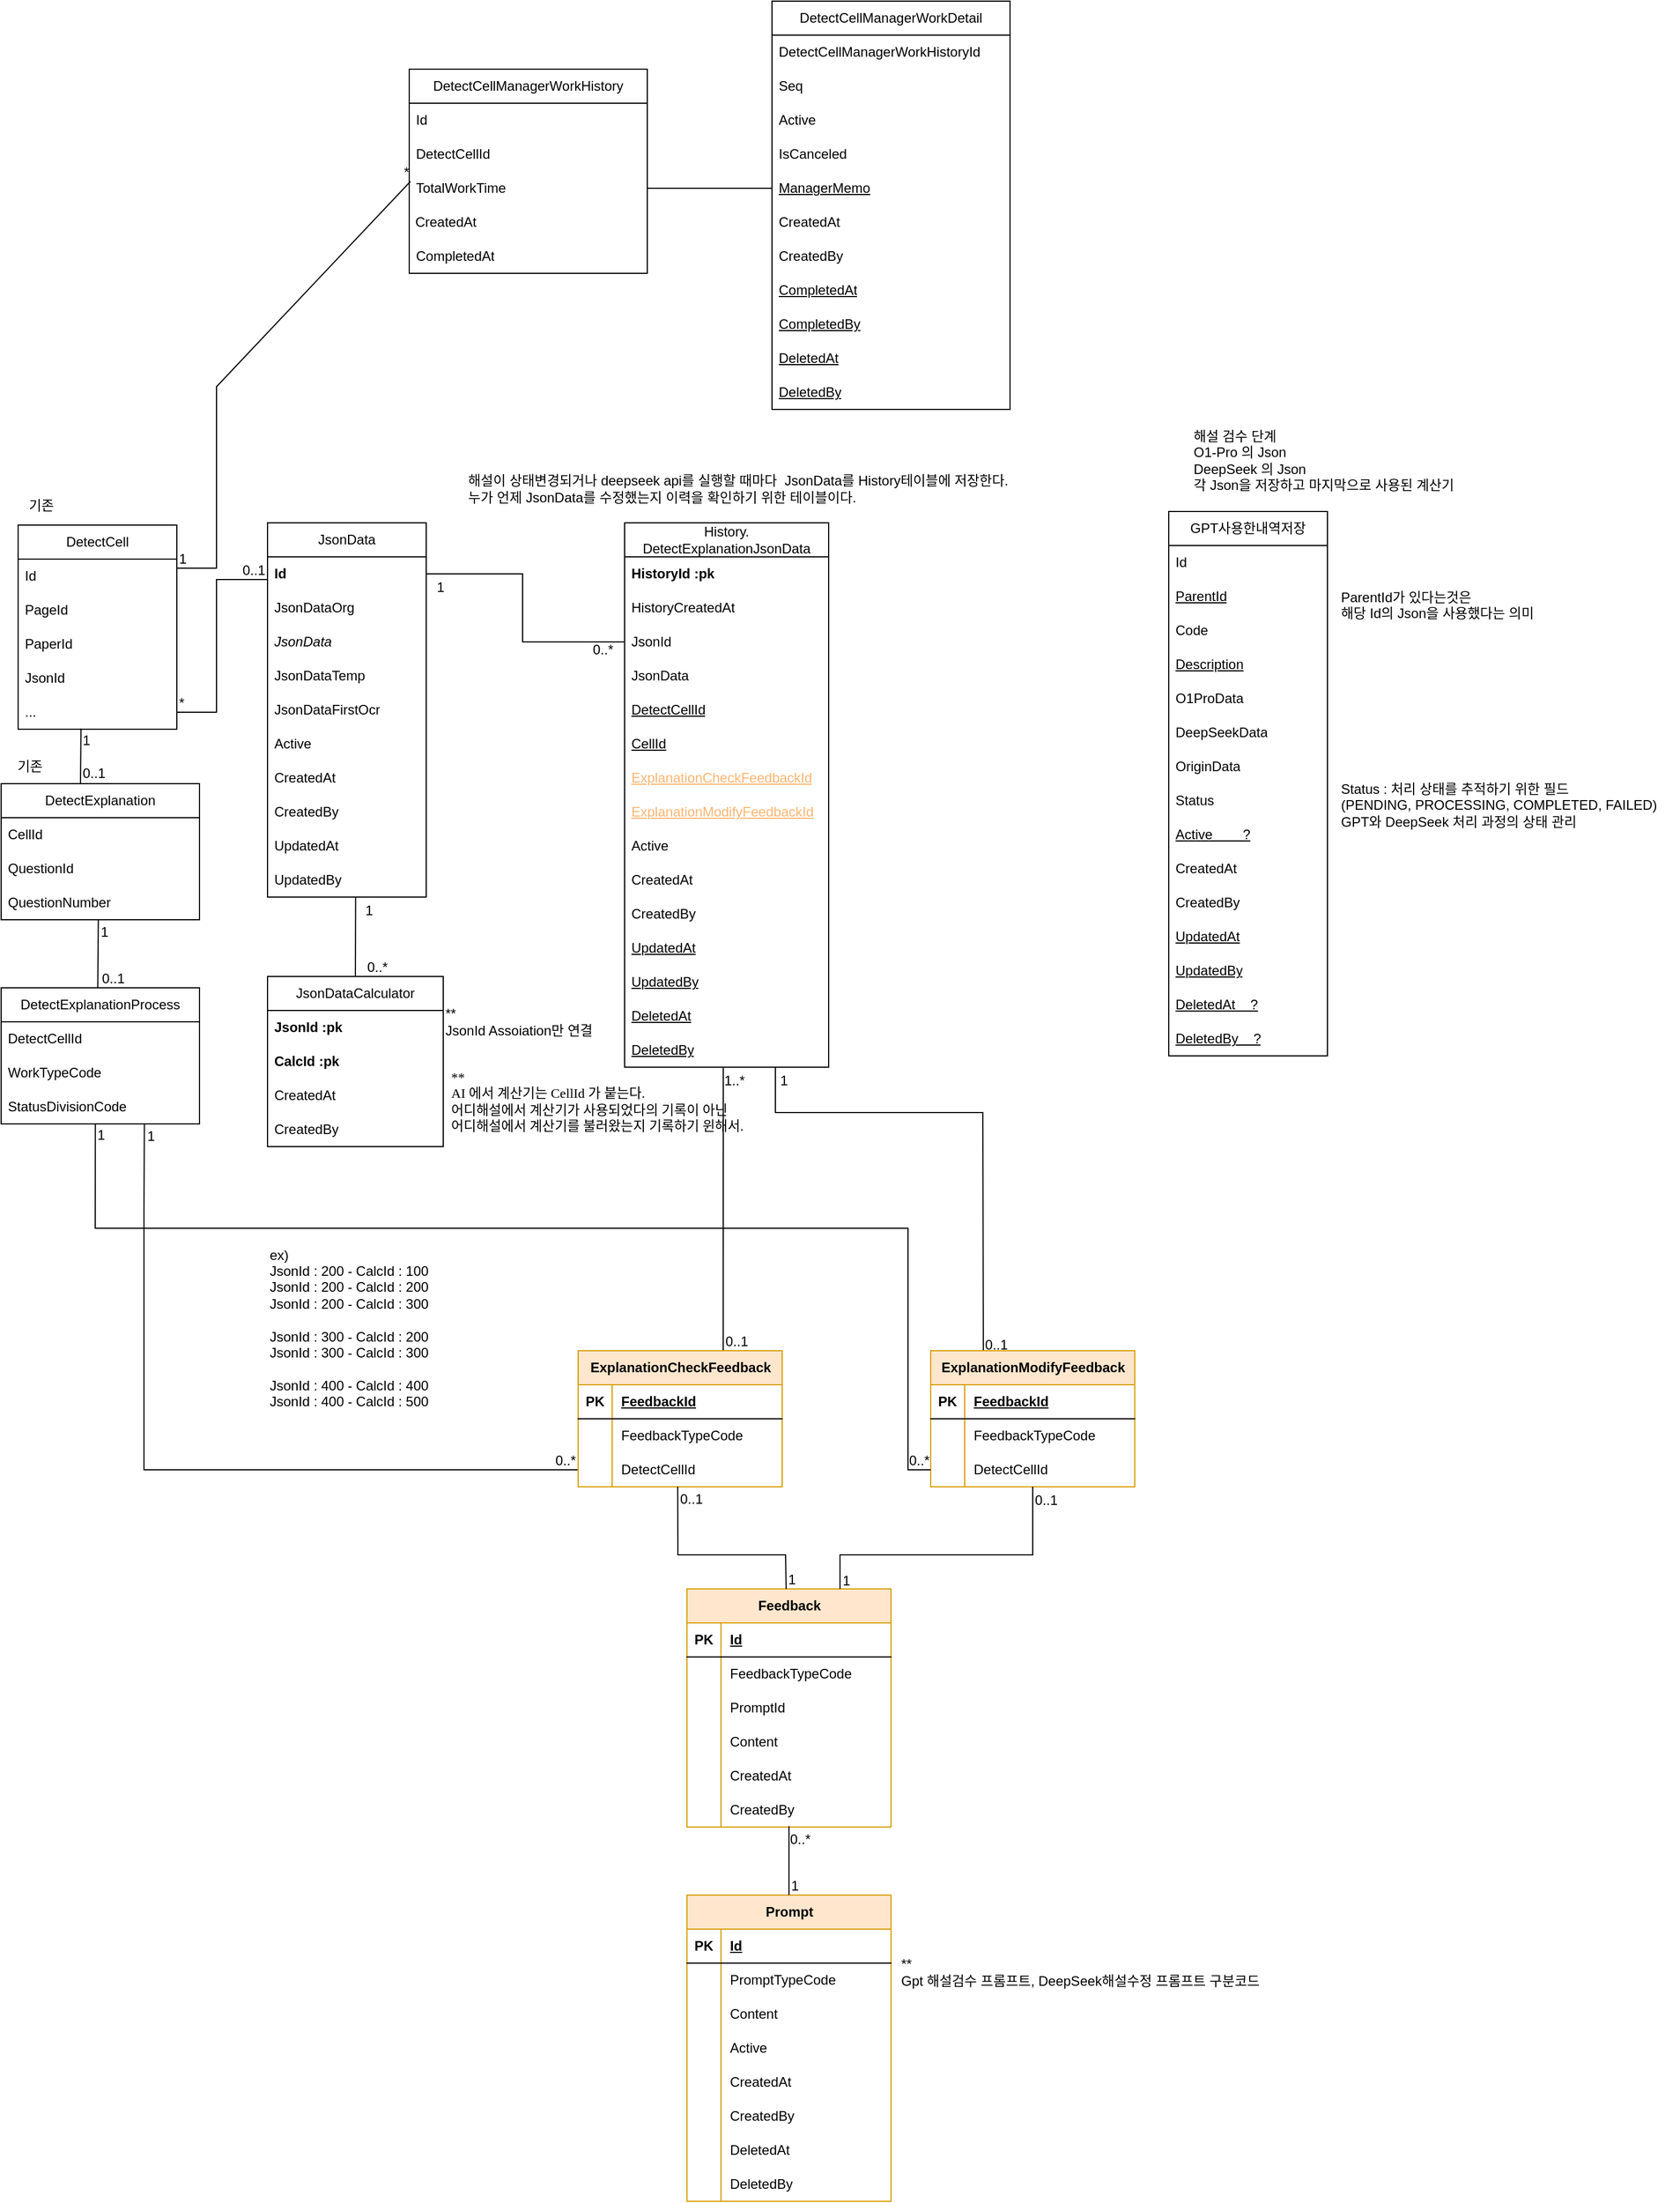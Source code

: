 <mxfile version="26.0.5">
  <diagram name="Page-1" id="8ExhmpCg927PDpTvLc6Y">
    <mxGraphModel dx="2607" dy="1342" grid="1" gridSize="10" guides="1" tooltips="1" connect="1" arrows="1" fold="1" page="1" pageScale="1" pageWidth="827" pageHeight="1169" math="0" shadow="0">
      <root>
        <mxCell id="0" />
        <mxCell id="1" parent="0" />
        <mxCell id="hrNUVrTE9fRdQelHQE82-1" value="JsonDataCalculator" style="swimlane;fontStyle=0;childLayout=stackLayout;horizontal=1;startSize=30;horizontalStack=0;resizeParent=1;resizeParentMax=0;resizeLast=0;collapsible=1;marginBottom=0;whiteSpace=wrap;html=1;" parent="1" vertex="1">
          <mxGeometry x="285" y="900" width="155" height="150" as="geometry" />
        </mxCell>
        <mxCell id="hrNUVrTE9fRdQelHQE82-2" value="&lt;b&gt;JsonId :pk&lt;/b&gt;" style="text;strokeColor=none;fillColor=none;align=left;verticalAlign=middle;spacingLeft=4;spacingRight=4;overflow=hidden;points=[[0,0.5],[1,0.5]];portConstraint=eastwest;rotatable=0;whiteSpace=wrap;html=1;" parent="hrNUVrTE9fRdQelHQE82-1" vertex="1">
          <mxGeometry y="30" width="155" height="30" as="geometry" />
        </mxCell>
        <mxCell id="hrNUVrTE9fRdQelHQE82-3" value="&lt;b&gt;CalcId :pk&lt;/b&gt;" style="text;strokeColor=none;fillColor=none;align=left;verticalAlign=middle;spacingLeft=4;spacingRight=4;overflow=hidden;points=[[0,0.5],[1,0.5]];portConstraint=eastwest;rotatable=0;whiteSpace=wrap;html=1;" parent="hrNUVrTE9fRdQelHQE82-1" vertex="1">
          <mxGeometry y="60" width="155" height="30" as="geometry" />
        </mxCell>
        <mxCell id="hrNUVrTE9fRdQelHQE82-4" value="CreatedAt" style="text;strokeColor=none;fillColor=none;align=left;verticalAlign=middle;spacingLeft=4;spacingRight=4;overflow=hidden;points=[[0,0.5],[1,0.5]];portConstraint=eastwest;rotatable=0;whiteSpace=wrap;html=1;" parent="hrNUVrTE9fRdQelHQE82-1" vertex="1">
          <mxGeometry y="90" width="155" height="30" as="geometry" />
        </mxCell>
        <mxCell id="hrNUVrTE9fRdQelHQE82-5" value="CreatedBy" style="text;strokeColor=none;fillColor=none;align=left;verticalAlign=middle;spacingLeft=4;spacingRight=4;overflow=hidden;points=[[0,0.5],[1,0.5]];portConstraint=eastwest;rotatable=0;whiteSpace=wrap;html=1;" parent="hrNUVrTE9fRdQelHQE82-1" vertex="1">
          <mxGeometry y="120" width="155" height="30" as="geometry" />
        </mxCell>
        <mxCell id="hrNUVrTE9fRdQelHQE82-6" value="JsonData" style="swimlane;fontStyle=0;childLayout=stackLayout;horizontal=1;startSize=30;horizontalStack=0;resizeParent=1;resizeParentMax=0;resizeLast=0;collapsible=1;marginBottom=0;whiteSpace=wrap;html=1;" parent="1" vertex="1">
          <mxGeometry x="285" y="500" width="140" height="330" as="geometry" />
        </mxCell>
        <mxCell id="hrNUVrTE9fRdQelHQE82-7" value="&lt;b&gt;Id&lt;/b&gt;" style="text;strokeColor=none;fillColor=none;align=left;verticalAlign=middle;spacingLeft=4;spacingRight=4;overflow=hidden;points=[[0,0.5],[1,0.5]];portConstraint=eastwest;rotatable=0;whiteSpace=wrap;html=1;" parent="hrNUVrTE9fRdQelHQE82-6" vertex="1">
          <mxGeometry y="30" width="140" height="30" as="geometry" />
        </mxCell>
        <mxCell id="hrNUVrTE9fRdQelHQE82-8" value="JsonDataOrg" style="text;strokeColor=none;fillColor=none;align=left;verticalAlign=middle;spacingLeft=4;spacingRight=4;overflow=hidden;points=[[0,0.5],[1,0.5]];portConstraint=eastwest;rotatable=0;whiteSpace=wrap;html=1;" parent="hrNUVrTE9fRdQelHQE82-6" vertex="1">
          <mxGeometry y="60" width="140" height="30" as="geometry" />
        </mxCell>
        <mxCell id="hrNUVrTE9fRdQelHQE82-9" value="&lt;i style=&quot;&quot;&gt;JsonData&lt;/i&gt;" style="text;strokeColor=none;fillColor=none;align=left;verticalAlign=middle;spacingLeft=4;spacingRight=4;overflow=hidden;points=[[0,0.5],[1,0.5]];portConstraint=eastwest;rotatable=0;whiteSpace=wrap;html=1;" parent="hrNUVrTE9fRdQelHQE82-6" vertex="1">
          <mxGeometry y="90" width="140" height="30" as="geometry" />
        </mxCell>
        <mxCell id="hrNUVrTE9fRdQelHQE82-10" value="JsonDataTemp" style="text;strokeColor=none;fillColor=none;align=left;verticalAlign=middle;spacingLeft=4;spacingRight=4;overflow=hidden;points=[[0,0.5],[1,0.5]];portConstraint=eastwest;rotatable=0;whiteSpace=wrap;html=1;" parent="hrNUVrTE9fRdQelHQE82-6" vertex="1">
          <mxGeometry y="120" width="140" height="30" as="geometry" />
        </mxCell>
        <mxCell id="hrNUVrTE9fRdQelHQE82-11" value="JsonDataFirstOcr" style="text;strokeColor=none;fillColor=none;align=left;verticalAlign=middle;spacingLeft=4;spacingRight=4;overflow=hidden;points=[[0,0.5],[1,0.5]];portConstraint=eastwest;rotatable=0;whiteSpace=wrap;html=1;" parent="hrNUVrTE9fRdQelHQE82-6" vertex="1">
          <mxGeometry y="150" width="140" height="30" as="geometry" />
        </mxCell>
        <mxCell id="hrNUVrTE9fRdQelHQE82-12" value="Active" style="text;strokeColor=none;fillColor=none;align=left;verticalAlign=middle;spacingLeft=4;spacingRight=4;overflow=hidden;points=[[0,0.5],[1,0.5]];portConstraint=eastwest;rotatable=0;whiteSpace=wrap;html=1;" parent="hrNUVrTE9fRdQelHQE82-6" vertex="1">
          <mxGeometry y="180" width="140" height="30" as="geometry" />
        </mxCell>
        <mxCell id="hrNUVrTE9fRdQelHQE82-13" value="CreatedAt" style="text;strokeColor=none;fillColor=none;align=left;verticalAlign=middle;spacingLeft=4;spacingRight=4;overflow=hidden;points=[[0,0.5],[1,0.5]];portConstraint=eastwest;rotatable=0;whiteSpace=wrap;html=1;" parent="hrNUVrTE9fRdQelHQE82-6" vertex="1">
          <mxGeometry y="210" width="140" height="30" as="geometry" />
        </mxCell>
        <mxCell id="hrNUVrTE9fRdQelHQE82-14" value="CreatedBy" style="text;strokeColor=none;fillColor=none;align=left;verticalAlign=middle;spacingLeft=4;spacingRight=4;overflow=hidden;points=[[0,0.5],[1,0.5]];portConstraint=eastwest;rotatable=0;whiteSpace=wrap;html=1;" parent="hrNUVrTE9fRdQelHQE82-6" vertex="1">
          <mxGeometry y="240" width="140" height="30" as="geometry" />
        </mxCell>
        <mxCell id="hrNUVrTE9fRdQelHQE82-15" value="UpdatedAt" style="text;strokeColor=none;fillColor=none;align=left;verticalAlign=middle;spacingLeft=4;spacingRight=4;overflow=hidden;points=[[0,0.5],[1,0.5]];portConstraint=eastwest;rotatable=0;whiteSpace=wrap;html=1;" parent="hrNUVrTE9fRdQelHQE82-6" vertex="1">
          <mxGeometry y="270" width="140" height="30" as="geometry" />
        </mxCell>
        <mxCell id="hrNUVrTE9fRdQelHQE82-16" value="UpdatedBy" style="text;strokeColor=none;fillColor=none;align=left;verticalAlign=middle;spacingLeft=4;spacingRight=4;overflow=hidden;points=[[0,0.5],[1,0.5]];portConstraint=eastwest;rotatable=0;whiteSpace=wrap;html=1;" parent="hrNUVrTE9fRdQelHQE82-6" vertex="1">
          <mxGeometry y="300" width="140" height="30" as="geometry" />
        </mxCell>
        <mxCell id="hrNUVrTE9fRdQelHQE82-17" value="DetectCell" style="swimlane;fontStyle=0;childLayout=stackLayout;horizontal=1;startSize=30;horizontalStack=0;resizeParent=1;resizeParentMax=0;resizeLast=0;collapsible=1;marginBottom=0;whiteSpace=wrap;html=1;" parent="1" vertex="1">
          <mxGeometry x="65" y="502" width="140" height="180" as="geometry" />
        </mxCell>
        <mxCell id="hrNUVrTE9fRdQelHQE82-18" value="Id" style="text;strokeColor=none;fillColor=none;align=left;verticalAlign=middle;spacingLeft=4;spacingRight=4;overflow=hidden;points=[[0,0.5],[1,0.5]];portConstraint=eastwest;rotatable=0;whiteSpace=wrap;html=1;" parent="hrNUVrTE9fRdQelHQE82-17" vertex="1">
          <mxGeometry y="30" width="140" height="30" as="geometry" />
        </mxCell>
        <mxCell id="hrNUVrTE9fRdQelHQE82-19" value="PageId" style="text;strokeColor=none;fillColor=none;align=left;verticalAlign=middle;spacingLeft=4;spacingRight=4;overflow=hidden;points=[[0,0.5],[1,0.5]];portConstraint=eastwest;rotatable=0;whiteSpace=wrap;html=1;" parent="hrNUVrTE9fRdQelHQE82-17" vertex="1">
          <mxGeometry y="60" width="140" height="30" as="geometry" />
        </mxCell>
        <mxCell id="hrNUVrTE9fRdQelHQE82-20" value="PaperId" style="text;strokeColor=none;fillColor=none;align=left;verticalAlign=middle;spacingLeft=4;spacingRight=4;overflow=hidden;points=[[0,0.5],[1,0.5]];portConstraint=eastwest;rotatable=0;whiteSpace=wrap;html=1;" parent="hrNUVrTE9fRdQelHQE82-17" vertex="1">
          <mxGeometry y="90" width="140" height="30" as="geometry" />
        </mxCell>
        <mxCell id="hrNUVrTE9fRdQelHQE82-21" value="JsonId" style="text;strokeColor=none;fillColor=none;align=left;verticalAlign=middle;spacingLeft=4;spacingRight=4;overflow=hidden;points=[[0,0.5],[1,0.5]];portConstraint=eastwest;rotatable=0;whiteSpace=wrap;html=1;" parent="hrNUVrTE9fRdQelHQE82-17" vertex="1">
          <mxGeometry y="120" width="140" height="30" as="geometry" />
        </mxCell>
        <mxCell id="hrNUVrTE9fRdQelHQE82-22" value="..." style="text;strokeColor=none;fillColor=none;align=left;verticalAlign=middle;spacingLeft=4;spacingRight=4;overflow=hidden;points=[[0,0.5],[1,0.5]];portConstraint=eastwest;rotatable=0;whiteSpace=wrap;html=1;" parent="hrNUVrTE9fRdQelHQE82-17" vertex="1">
          <mxGeometry y="150" width="140" height="30" as="geometry" />
        </mxCell>
        <mxCell id="hrNUVrTE9fRdQelHQE82-23" value="History.&lt;div&gt;DetectExplanationJsonData&lt;/div&gt;" style="swimlane;fontStyle=0;childLayout=stackLayout;horizontal=1;startSize=30;horizontalStack=0;resizeParent=1;resizeParentMax=0;resizeLast=0;collapsible=1;marginBottom=0;whiteSpace=wrap;html=1;" parent="1" vertex="1">
          <mxGeometry x="600" y="500" width="180" height="480" as="geometry" />
        </mxCell>
        <mxCell id="hrNUVrTE9fRdQelHQE82-24" value="&lt;b&gt;HistoryId :pk&lt;/b&gt;" style="text;strokeColor=none;fillColor=none;align=left;verticalAlign=middle;spacingLeft=4;spacingRight=4;overflow=hidden;points=[[0,0.5],[1,0.5]];portConstraint=eastwest;rotatable=0;whiteSpace=wrap;html=1;" parent="hrNUVrTE9fRdQelHQE82-23" vertex="1">
          <mxGeometry y="30" width="180" height="30" as="geometry" />
        </mxCell>
        <mxCell id="hrNUVrTE9fRdQelHQE82-25" value="HistoryCreatedAt" style="text;strokeColor=none;fillColor=none;align=left;verticalAlign=middle;spacingLeft=4;spacingRight=4;overflow=hidden;points=[[0,0.5],[1,0.5]];portConstraint=eastwest;rotatable=0;whiteSpace=wrap;html=1;" parent="hrNUVrTE9fRdQelHQE82-23" vertex="1">
          <mxGeometry y="60" width="180" height="30" as="geometry" />
        </mxCell>
        <mxCell id="hrNUVrTE9fRdQelHQE82-26" value="JsonId" style="text;strokeColor=none;fillColor=none;align=left;verticalAlign=middle;spacingLeft=4;spacingRight=4;overflow=hidden;points=[[0,0.5],[1,0.5]];portConstraint=eastwest;rotatable=0;whiteSpace=wrap;html=1;" parent="hrNUVrTE9fRdQelHQE82-23" vertex="1">
          <mxGeometry y="90" width="180" height="30" as="geometry" />
        </mxCell>
        <mxCell id="hrNUVrTE9fRdQelHQE82-27" value="JsonData" style="text;strokeColor=none;fillColor=none;align=left;verticalAlign=middle;spacingLeft=4;spacingRight=4;overflow=hidden;points=[[0,0.5],[1,0.5]];portConstraint=eastwest;rotatable=0;whiteSpace=wrap;html=1;" parent="hrNUVrTE9fRdQelHQE82-23" vertex="1">
          <mxGeometry y="120" width="180" height="30" as="geometry" />
        </mxCell>
        <mxCell id="hrNUVrTE9fRdQelHQE82-28" value="&lt;u&gt;DetectCellId&lt;/u&gt;" style="text;strokeColor=none;fillColor=none;align=left;verticalAlign=middle;spacingLeft=4;spacingRight=4;overflow=hidden;points=[[0,0.5],[1,0.5]];portConstraint=eastwest;rotatable=0;whiteSpace=wrap;html=1;" parent="hrNUVrTE9fRdQelHQE82-23" vertex="1">
          <mxGeometry y="150" width="180" height="30" as="geometry" />
        </mxCell>
        <mxCell id="hrNUVrTE9fRdQelHQE82-29" value="&lt;u&gt;CellId&lt;/u&gt;" style="text;strokeColor=none;fillColor=none;align=left;verticalAlign=middle;spacingLeft=4;spacingRight=4;overflow=hidden;points=[[0,0.5],[1,0.5]];portConstraint=eastwest;rotatable=0;whiteSpace=wrap;html=1;" parent="hrNUVrTE9fRdQelHQE82-23" vertex="1">
          <mxGeometry y="180" width="180" height="30" as="geometry" />
        </mxCell>
        <mxCell id="MJ1F8D6_9bzYpB59ZzlJ-26" value="&lt;span style=&quot;text-align: center; text-wrap-mode: nowrap;&quot;&gt;&lt;font style=&quot;color: rgb(255, 181, 112);&quot;&gt;&lt;u&gt;ExplanationCheckFeedbackId&lt;/u&gt;&lt;/font&gt;&lt;/span&gt;" style="text;strokeColor=none;fillColor=none;align=left;verticalAlign=middle;spacingLeft=4;spacingRight=4;overflow=hidden;points=[[0,0.5],[1,0.5]];portConstraint=eastwest;rotatable=0;whiteSpace=wrap;html=1;" vertex="1" parent="hrNUVrTE9fRdQelHQE82-23">
          <mxGeometry y="210" width="180" height="30" as="geometry" />
        </mxCell>
        <mxCell id="MJ1F8D6_9bzYpB59ZzlJ-30" value="&lt;span style=&quot;text-align: center; text-wrap-mode: nowrap;&quot;&gt;&lt;font style=&quot;color: rgb(255, 181, 112);&quot;&gt;&lt;u style=&quot;&quot;&gt;ExplanationModifyFeedbackId&lt;/u&gt;&lt;/font&gt;&lt;/span&gt;" style="text;strokeColor=none;fillColor=none;align=left;verticalAlign=middle;spacingLeft=4;spacingRight=4;overflow=hidden;points=[[0,0.5],[1,0.5]];portConstraint=eastwest;rotatable=0;whiteSpace=wrap;html=1;" vertex="1" parent="hrNUVrTE9fRdQelHQE82-23">
          <mxGeometry y="240" width="180" height="30" as="geometry" />
        </mxCell>
        <mxCell id="hrNUVrTE9fRdQelHQE82-30" value="Active" style="text;strokeColor=none;fillColor=none;align=left;verticalAlign=middle;spacingLeft=4;spacingRight=4;overflow=hidden;points=[[0,0.5],[1,0.5]];portConstraint=eastwest;rotatable=0;whiteSpace=wrap;html=1;" parent="hrNUVrTE9fRdQelHQE82-23" vertex="1">
          <mxGeometry y="270" width="180" height="30" as="geometry" />
        </mxCell>
        <mxCell id="hrNUVrTE9fRdQelHQE82-31" value="CreatedAt" style="text;strokeColor=none;fillColor=none;align=left;verticalAlign=middle;spacingLeft=4;spacingRight=4;overflow=hidden;points=[[0,0.5],[1,0.5]];portConstraint=eastwest;rotatable=0;whiteSpace=wrap;html=1;" parent="hrNUVrTE9fRdQelHQE82-23" vertex="1">
          <mxGeometry y="300" width="180" height="30" as="geometry" />
        </mxCell>
        <mxCell id="hrNUVrTE9fRdQelHQE82-32" value="CreatedBy" style="text;strokeColor=none;fillColor=none;align=left;verticalAlign=middle;spacingLeft=4;spacingRight=4;overflow=hidden;points=[[0,0.5],[1,0.5]];portConstraint=eastwest;rotatable=0;whiteSpace=wrap;html=1;" parent="hrNUVrTE9fRdQelHQE82-23" vertex="1">
          <mxGeometry y="330" width="180" height="30" as="geometry" />
        </mxCell>
        <mxCell id="hrNUVrTE9fRdQelHQE82-33" value="&lt;u&gt;UpdatedAt&lt;/u&gt;" style="text;strokeColor=none;fillColor=none;align=left;verticalAlign=middle;spacingLeft=4;spacingRight=4;overflow=hidden;points=[[0,0.5],[1,0.5]];portConstraint=eastwest;rotatable=0;whiteSpace=wrap;html=1;" parent="hrNUVrTE9fRdQelHQE82-23" vertex="1">
          <mxGeometry y="360" width="180" height="30" as="geometry" />
        </mxCell>
        <mxCell id="hrNUVrTE9fRdQelHQE82-34" value="&lt;u&gt;UpdatedBy&lt;/u&gt;" style="text;strokeColor=none;fillColor=none;align=left;verticalAlign=middle;spacingLeft=4;spacingRight=4;overflow=hidden;points=[[0,0.5],[1,0.5]];portConstraint=eastwest;rotatable=0;whiteSpace=wrap;html=1;" parent="hrNUVrTE9fRdQelHQE82-23" vertex="1">
          <mxGeometry y="390" width="180" height="30" as="geometry" />
        </mxCell>
        <mxCell id="hrNUVrTE9fRdQelHQE82-35" value="&lt;u&gt;DeletedAt&lt;/u&gt;" style="text;strokeColor=none;fillColor=none;align=left;verticalAlign=middle;spacingLeft=4;spacingRight=4;overflow=hidden;points=[[0,0.5],[1,0.5]];portConstraint=eastwest;rotatable=0;whiteSpace=wrap;html=1;" parent="hrNUVrTE9fRdQelHQE82-23" vertex="1">
          <mxGeometry y="420" width="180" height="30" as="geometry" />
        </mxCell>
        <mxCell id="hrNUVrTE9fRdQelHQE82-36" value="&lt;u&gt;DeletedBy&lt;/u&gt;" style="text;strokeColor=none;fillColor=none;align=left;verticalAlign=middle;spacingLeft=4;spacingRight=4;overflow=hidden;points=[[0,0.5],[1,0.5]];portConstraint=eastwest;rotatable=0;whiteSpace=wrap;html=1;" parent="hrNUVrTE9fRdQelHQE82-23" vertex="1">
          <mxGeometry y="450" width="180" height="30" as="geometry" />
        </mxCell>
        <mxCell id="hrNUVrTE9fRdQelHQE82-37" value="기존" style="text;html=1;align=center;verticalAlign=middle;resizable=0;points=[];autosize=1;strokeColor=none;fillColor=none;" parent="1" vertex="1">
          <mxGeometry x="60" y="470" width="50" height="30" as="geometry" />
        </mxCell>
        <mxCell id="hrNUVrTE9fRdQelHQE82-39" value="해설이 상태변경되거나 deepseek api를 실행할 때마다&amp;nbsp; JsonData를 History테이블에 저장한다.&lt;br&gt;누가 언제 JsonData를 수정했는지 이력을 확인하기 위한 테이블이다." style="text;html=1;align=left;verticalAlign=middle;resizable=0;points=[];autosize=1;strokeColor=none;fillColor=none;" parent="1" vertex="1">
          <mxGeometry x="460" y="450" width="520" height="40" as="geometry" />
        </mxCell>
        <mxCell id="hrNUVrTE9fRdQelHQE82-41" value="&lt;div&gt;&lt;div&gt;ex)&lt;/div&gt;&lt;div&gt;JsonId : 200 - CalcId : 100&lt;/div&gt;&lt;div&gt;JsonId : 200 - CalcId : 200&lt;/div&gt;&lt;div&gt;JsonId : 200 - CalcId : 300&lt;/div&gt;&lt;div&gt;&amp;nbsp; &amp;nbsp; &amp;nbsp; &amp;nbsp; &amp;nbsp;&lt;/div&gt;&lt;div&gt;JsonId : 300 - CalcId : 200&lt;/div&gt;&lt;div&gt;JsonId : 300 - CalcId : 300&lt;/div&gt;&lt;div&gt;&amp;nbsp; &amp;nbsp; &amp;nbsp;&lt;/div&gt;&lt;div&gt;JsonId : 400 - CalcId : 400&lt;/div&gt;&lt;div&gt;JsonId : 400 - CalcId : 500&lt;/div&gt;&lt;/div&gt;" style="text;html=1;align=left;verticalAlign=middle;resizable=0;points=[];autosize=1;strokeColor=none;fillColor=none;" parent="1" vertex="1">
          <mxGeometry x="285" y="1130" width="160" height="160" as="geometry" />
        </mxCell>
        <mxCell id="hrNUVrTE9fRdQelHQE82-42" value="&lt;font face=&quot;눈누&quot;&gt;**&lt;/font&gt;&lt;div&gt;&lt;font face=&quot;눈누&quot;&gt;AI 에서 계산기는&amp;nbsp;&lt;span style=&quot;background-color: transparent; color: light-dark(rgb(0, 0, 0), rgb(255, 255, 255));&quot;&gt;CellId 가 붙는다.&lt;/span&gt;&lt;/font&gt;&lt;div&gt;&lt;font face=&quot;눈누&quot;&gt;어디해설에서 계산기가 사용되었다의 기록이 아닌&lt;/font&gt;&lt;/div&gt;&lt;div&gt;&lt;font face=&quot;눈누&quot;&gt;어디해설에서 계산기를 불러왔는지 기록하기 윈해서.&lt;/font&gt;&lt;/div&gt;&lt;/div&gt;" style="text;html=1;align=left;verticalAlign=middle;resizable=0;points=[];autosize=1;strokeColor=none;fillColor=none;" parent="1" vertex="1">
          <mxGeometry x="445" y="970" width="310" height="80" as="geometry" />
        </mxCell>
        <mxCell id="hrNUVrTE9fRdQelHQE82-43" value="DetectExplanationProcess" style="swimlane;fontStyle=0;childLayout=stackLayout;horizontal=1;startSize=30;horizontalStack=0;resizeParent=1;resizeParentMax=0;resizeLast=0;collapsible=1;marginBottom=0;whiteSpace=wrap;html=1;" parent="1" vertex="1">
          <mxGeometry x="50" y="910" width="175" height="120" as="geometry" />
        </mxCell>
        <mxCell id="hrNUVrTE9fRdQelHQE82-44" value="DetectCellId" style="text;strokeColor=none;fillColor=none;align=left;verticalAlign=middle;spacingLeft=4;spacingRight=4;overflow=hidden;points=[[0,0.5],[1,0.5]];portConstraint=eastwest;rotatable=0;whiteSpace=wrap;html=1;" parent="hrNUVrTE9fRdQelHQE82-43" vertex="1">
          <mxGeometry y="30" width="175" height="30" as="geometry" />
        </mxCell>
        <mxCell id="hrNUVrTE9fRdQelHQE82-45" value="WorkTypeCode" style="text;strokeColor=none;fillColor=none;align=left;verticalAlign=middle;spacingLeft=4;spacingRight=4;overflow=hidden;points=[[0,0.5],[1,0.5]];portConstraint=eastwest;rotatable=0;whiteSpace=wrap;html=1;" parent="hrNUVrTE9fRdQelHQE82-43" vertex="1">
          <mxGeometry y="60" width="175" height="30" as="geometry" />
        </mxCell>
        <mxCell id="hrNUVrTE9fRdQelHQE82-46" value="StatusDivisionCode" style="text;strokeColor=none;fillColor=none;align=left;verticalAlign=middle;spacingLeft=4;spacingRight=4;overflow=hidden;points=[[0,0.5],[1,0.5]];portConstraint=eastwest;rotatable=0;whiteSpace=wrap;html=1;" parent="hrNUVrTE9fRdQelHQE82-43" vertex="1">
          <mxGeometry y="90" width="175" height="30" as="geometry" />
        </mxCell>
        <mxCell id="hrNUVrTE9fRdQelHQE82-47" value="DetectExplanation" style="swimlane;fontStyle=0;childLayout=stackLayout;horizontal=1;startSize=30;horizontalStack=0;resizeParent=1;resizeParentMax=0;resizeLast=0;collapsible=1;marginBottom=0;whiteSpace=wrap;html=1;" parent="1" vertex="1">
          <mxGeometry x="50" y="730" width="175" height="120" as="geometry" />
        </mxCell>
        <mxCell id="hrNUVrTE9fRdQelHQE82-48" value="CellId" style="text;strokeColor=none;fillColor=none;align=left;verticalAlign=middle;spacingLeft=4;spacingRight=4;overflow=hidden;points=[[0,0.5],[1,0.5]];portConstraint=eastwest;rotatable=0;whiteSpace=wrap;html=1;" parent="hrNUVrTE9fRdQelHQE82-47" vertex="1">
          <mxGeometry y="30" width="175" height="30" as="geometry" />
        </mxCell>
        <mxCell id="hrNUVrTE9fRdQelHQE82-49" value="QuestionId" style="text;strokeColor=none;fillColor=none;align=left;verticalAlign=middle;spacingLeft=4;spacingRight=4;overflow=hidden;points=[[0,0.5],[1,0.5]];portConstraint=eastwest;rotatable=0;whiteSpace=wrap;html=1;" parent="hrNUVrTE9fRdQelHQE82-47" vertex="1">
          <mxGeometry y="60" width="175" height="30" as="geometry" />
        </mxCell>
        <mxCell id="hrNUVrTE9fRdQelHQE82-50" value="QuestionNumber" style="text;strokeColor=none;fillColor=none;align=left;verticalAlign=middle;spacingLeft=4;spacingRight=4;overflow=hidden;points=[[0,0.5],[1,0.5]];portConstraint=eastwest;rotatable=0;whiteSpace=wrap;html=1;" parent="hrNUVrTE9fRdQelHQE82-47" vertex="1">
          <mxGeometry y="90" width="175" height="30" as="geometry" />
        </mxCell>
        <mxCell id="hrNUVrTE9fRdQelHQE82-51" value="기존" style="text;html=1;align=center;verticalAlign=middle;resizable=0;points=[];autosize=1;strokeColor=none;fillColor=none;" parent="1" vertex="1">
          <mxGeometry x="50" y="700" width="50" height="30" as="geometry" />
        </mxCell>
        <mxCell id="hrNUVrTE9fRdQelHQE82-52" value="" style="endArrow=none;html=1;rounded=0;exitX=0.396;exitY=0.98;exitDx=0;exitDy=0;exitPerimeter=0;" parent="1" source="hrNUVrTE9fRdQelHQE82-22" edge="1">
          <mxGeometry relative="1" as="geometry">
            <mxPoint x="125" y="652" as="sourcePoint" />
            <mxPoint x="120" y="730" as="targetPoint" />
          </mxGeometry>
        </mxCell>
        <mxCell id="hrNUVrTE9fRdQelHQE82-53" value="1" style="resizable=0;html=1;whiteSpace=wrap;align=left;verticalAlign=bottom;" parent="hrNUVrTE9fRdQelHQE82-52" connectable="0" vertex="1">
          <mxGeometry x="-1" relative="1" as="geometry">
            <mxPoint y="19" as="offset" />
          </mxGeometry>
        </mxCell>
        <mxCell id="hrNUVrTE9fRdQelHQE82-54" value="0..1" style="resizable=0;html=1;whiteSpace=wrap;align=right;verticalAlign=bottom;" parent="hrNUVrTE9fRdQelHQE82-52" connectable="0" vertex="1">
          <mxGeometry x="1" relative="1" as="geometry">
            <mxPoint x="23" as="offset" />
          </mxGeometry>
        </mxCell>
        <mxCell id="hrNUVrTE9fRdQelHQE82-55" value="" style="endArrow=none;html=1;rounded=0;entryX=0.001;entryY=0.667;entryDx=0;entryDy=0;entryPerimeter=0;exitX=1;exitY=0.5;exitDx=0;exitDy=0;" parent="1" source="hrNUVrTE9fRdQelHQE82-22" target="hrNUVrTE9fRdQelHQE82-7" edge="1">
          <mxGeometry relative="1" as="geometry">
            <mxPoint x="205" y="550" as="sourcePoint" />
            <mxPoint x="280" y="550" as="targetPoint" />
            <Array as="points">
              <mxPoint x="240" y="667" />
              <mxPoint x="240" y="550" />
            </Array>
          </mxGeometry>
        </mxCell>
        <mxCell id="hrNUVrTE9fRdQelHQE82-56" value="*" style="resizable=0;html=1;whiteSpace=wrap;align=left;verticalAlign=bottom;" parent="hrNUVrTE9fRdQelHQE82-55" connectable="0" vertex="1">
          <mxGeometry x="-1" relative="1" as="geometry" />
        </mxCell>
        <mxCell id="hrNUVrTE9fRdQelHQE82-57" value="0..1" style="resizable=0;html=1;whiteSpace=wrap;align=right;verticalAlign=bottom;" parent="hrNUVrTE9fRdQelHQE82-55" connectable="0" vertex="1">
          <mxGeometry x="1" relative="1" as="geometry" />
        </mxCell>
        <mxCell id="hrNUVrTE9fRdQelHQE82-58" value="" style="endArrow=none;html=1;rounded=0;exitX=0.49;exitY=0.996;exitDx=0;exitDy=0;exitPerimeter=0;entryX=0.487;entryY=0.004;entryDx=0;entryDy=0;entryPerimeter=0;" parent="1" source="hrNUVrTE9fRdQelHQE82-50" target="hrNUVrTE9fRdQelHQE82-43" edge="1">
          <mxGeometry relative="1" as="geometry">
            <mxPoint x="80" y="879.76" as="sourcePoint" />
            <mxPoint x="180" y="880" as="targetPoint" />
          </mxGeometry>
        </mxCell>
        <mxCell id="hrNUVrTE9fRdQelHQE82-59" value="1" style="resizable=0;html=1;whiteSpace=wrap;align=left;verticalAlign=bottom;" parent="hrNUVrTE9fRdQelHQE82-58" connectable="0" vertex="1">
          <mxGeometry x="-1" relative="1" as="geometry">
            <mxPoint y="20" as="offset" />
          </mxGeometry>
        </mxCell>
        <mxCell id="hrNUVrTE9fRdQelHQE82-60" value="0..1" style="resizable=0;html=1;whiteSpace=wrap;align=right;verticalAlign=bottom;" parent="hrNUVrTE9fRdQelHQE82-58" connectable="0" vertex="1">
          <mxGeometry x="1" relative="1" as="geometry">
            <mxPoint x="25" as="offset" />
          </mxGeometry>
        </mxCell>
        <mxCell id="hrNUVrTE9fRdQelHQE82-61" value="DetectCellManagerWorkHistory" style="swimlane;fontStyle=0;childLayout=stackLayout;horizontal=1;startSize=30;horizontalStack=0;resizeParent=1;resizeParentMax=0;resizeLast=0;collapsible=1;marginBottom=0;whiteSpace=wrap;html=1;" parent="1" vertex="1">
          <mxGeometry x="410" y="100" width="210" height="180" as="geometry" />
        </mxCell>
        <mxCell id="hrNUVrTE9fRdQelHQE82-62" value="Id" style="text;strokeColor=none;fillColor=none;align=left;verticalAlign=middle;spacingLeft=4;spacingRight=4;overflow=hidden;points=[[0,0.5],[1,0.5]];portConstraint=eastwest;rotatable=0;whiteSpace=wrap;html=1;" parent="hrNUVrTE9fRdQelHQE82-61" vertex="1">
          <mxGeometry y="30" width="210" height="30" as="geometry" />
        </mxCell>
        <mxCell id="hrNUVrTE9fRdQelHQE82-63" value="DetectCellId" style="text;strokeColor=none;fillColor=none;align=left;verticalAlign=middle;spacingLeft=4;spacingRight=4;overflow=hidden;points=[[0,0.5],[1,0.5]];portConstraint=eastwest;rotatable=0;whiteSpace=wrap;html=1;" parent="hrNUVrTE9fRdQelHQE82-61" vertex="1">
          <mxGeometry y="60" width="210" height="30" as="geometry" />
        </mxCell>
        <mxCell id="hrNUVrTE9fRdQelHQE82-64" value="TotalWorkTime" style="text;strokeColor=none;fillColor=none;align=left;verticalAlign=middle;spacingLeft=4;spacingRight=4;overflow=hidden;points=[[0,0.5],[1,0.5]];portConstraint=eastwest;rotatable=0;whiteSpace=wrap;html=1;" parent="hrNUVrTE9fRdQelHQE82-61" vertex="1">
          <mxGeometry y="90" width="210" height="30" as="geometry" />
        </mxCell>
        <mxCell id="hrNUVrTE9fRdQelHQE82-65" value="&lt;span style=&quot;text-wrap-mode: wrap;&quot;&gt;&amp;nbsp;CreatedAt&lt;/span&gt;" style="text;html=1;align=left;verticalAlign=middle;resizable=0;points=[];autosize=1;strokeColor=none;fillColor=none;" parent="hrNUVrTE9fRdQelHQE82-61" vertex="1">
          <mxGeometry y="120" width="210" height="30" as="geometry" />
        </mxCell>
        <mxCell id="hrNUVrTE9fRdQelHQE82-66" value="CompletedAt" style="text;strokeColor=none;fillColor=none;align=left;verticalAlign=middle;spacingLeft=4;spacingRight=4;overflow=hidden;points=[[0,0.5],[1,0.5]];portConstraint=eastwest;rotatable=0;whiteSpace=wrap;html=1;" parent="hrNUVrTE9fRdQelHQE82-61" vertex="1">
          <mxGeometry y="150" width="210" height="30" as="geometry" />
        </mxCell>
        <mxCell id="hrNUVrTE9fRdQelHQE82-67" value="" style="endArrow=none;html=1;rounded=0;entryX=0.005;entryY=0.3;entryDx=0;entryDy=0;entryPerimeter=0;" parent="1" target="hrNUVrTE9fRdQelHQE82-64" edge="1">
          <mxGeometry relative="1" as="geometry">
            <mxPoint x="205" y="540" as="sourcePoint" />
            <mxPoint x="410" y="379.71" as="targetPoint" />
            <Array as="points">
              <mxPoint x="240" y="540" />
              <mxPoint x="240" y="380" />
            </Array>
          </mxGeometry>
        </mxCell>
        <mxCell id="hrNUVrTE9fRdQelHQE82-68" value="1" style="resizable=0;html=1;whiteSpace=wrap;align=left;verticalAlign=bottom;" parent="hrNUVrTE9fRdQelHQE82-67" connectable="0" vertex="1">
          <mxGeometry x="-1" relative="1" as="geometry" />
        </mxCell>
        <mxCell id="hrNUVrTE9fRdQelHQE82-69" value="*" style="resizable=0;html=1;whiteSpace=wrap;align=right;verticalAlign=bottom;" parent="hrNUVrTE9fRdQelHQE82-67" connectable="0" vertex="1">
          <mxGeometry x="1" relative="1" as="geometry" />
        </mxCell>
        <mxCell id="hrNUVrTE9fRdQelHQE82-70" value="DetectCellManagerWorkDetail" style="swimlane;fontStyle=0;childLayout=stackLayout;horizontal=1;startSize=30;horizontalStack=0;resizeParent=1;resizeParentMax=0;resizeLast=0;collapsible=1;marginBottom=0;whiteSpace=wrap;html=1;" parent="1" vertex="1">
          <mxGeometry x="730" y="40" width="210" height="360" as="geometry" />
        </mxCell>
        <mxCell id="hrNUVrTE9fRdQelHQE82-71" value="&lt;span style=&quot;text-align: center;&quot;&gt;DetectCellManagerWorkHistoryId&lt;/span&gt;" style="text;strokeColor=none;fillColor=none;align=left;verticalAlign=middle;spacingLeft=4;spacingRight=4;overflow=hidden;points=[[0,0.5],[1,0.5]];portConstraint=eastwest;rotatable=0;whiteSpace=wrap;html=1;" parent="hrNUVrTE9fRdQelHQE82-70" vertex="1">
          <mxGeometry y="30" width="210" height="30" as="geometry" />
        </mxCell>
        <mxCell id="hrNUVrTE9fRdQelHQE82-72" value="Seq" style="text;strokeColor=none;fillColor=none;align=left;verticalAlign=middle;spacingLeft=4;spacingRight=4;overflow=hidden;points=[[0,0.5],[1,0.5]];portConstraint=eastwest;rotatable=0;whiteSpace=wrap;html=1;" parent="hrNUVrTE9fRdQelHQE82-70" vertex="1">
          <mxGeometry y="60" width="210" height="30" as="geometry" />
        </mxCell>
        <mxCell id="hrNUVrTE9fRdQelHQE82-73" value="Active" style="text;strokeColor=none;fillColor=none;align=left;verticalAlign=middle;spacingLeft=4;spacingRight=4;overflow=hidden;points=[[0,0.5],[1,0.5]];portConstraint=eastwest;rotatable=0;whiteSpace=wrap;html=1;" parent="hrNUVrTE9fRdQelHQE82-70" vertex="1">
          <mxGeometry y="90" width="210" height="30" as="geometry" />
        </mxCell>
        <mxCell id="hrNUVrTE9fRdQelHQE82-74" value="IsCanceled" style="text;strokeColor=none;fillColor=none;align=left;verticalAlign=middle;spacingLeft=4;spacingRight=4;overflow=hidden;points=[[0,0.5],[1,0.5]];portConstraint=eastwest;rotatable=0;whiteSpace=wrap;html=1;" parent="hrNUVrTE9fRdQelHQE82-70" vertex="1">
          <mxGeometry y="120" width="210" height="30" as="geometry" />
        </mxCell>
        <mxCell id="hrNUVrTE9fRdQelHQE82-75" value="&lt;u&gt;ManagerMemo&lt;/u&gt;" style="text;strokeColor=none;fillColor=none;align=left;verticalAlign=middle;spacingLeft=4;spacingRight=4;overflow=hidden;points=[[0,0.5],[1,0.5]];portConstraint=eastwest;rotatable=0;whiteSpace=wrap;html=1;" parent="hrNUVrTE9fRdQelHQE82-70" vertex="1">
          <mxGeometry y="150" width="210" height="30" as="geometry" />
        </mxCell>
        <mxCell id="hrNUVrTE9fRdQelHQE82-76" value="CreatedAt" style="text;strokeColor=none;fillColor=none;align=left;verticalAlign=middle;spacingLeft=4;spacingRight=4;overflow=hidden;points=[[0,0.5],[1,0.5]];portConstraint=eastwest;rotatable=0;whiteSpace=wrap;html=1;" parent="hrNUVrTE9fRdQelHQE82-70" vertex="1">
          <mxGeometry y="180" width="210" height="30" as="geometry" />
        </mxCell>
        <mxCell id="hrNUVrTE9fRdQelHQE82-77" value="CreatedBy" style="text;strokeColor=none;fillColor=none;align=left;verticalAlign=middle;spacingLeft=4;spacingRight=4;overflow=hidden;points=[[0,0.5],[1,0.5]];portConstraint=eastwest;rotatable=0;whiteSpace=wrap;html=1;" parent="hrNUVrTE9fRdQelHQE82-70" vertex="1">
          <mxGeometry y="210" width="210" height="30" as="geometry" />
        </mxCell>
        <mxCell id="hrNUVrTE9fRdQelHQE82-78" value="&lt;u&gt;CompletedAt&lt;/u&gt;" style="text;strokeColor=none;fillColor=none;align=left;verticalAlign=middle;spacingLeft=4;spacingRight=4;overflow=hidden;points=[[0,0.5],[1,0.5]];portConstraint=eastwest;rotatable=0;whiteSpace=wrap;html=1;" parent="hrNUVrTE9fRdQelHQE82-70" vertex="1">
          <mxGeometry y="240" width="210" height="30" as="geometry" />
        </mxCell>
        <mxCell id="hrNUVrTE9fRdQelHQE82-79" value="&lt;u&gt;CompletedBy&lt;/u&gt;" style="text;strokeColor=none;fillColor=none;align=left;verticalAlign=middle;spacingLeft=4;spacingRight=4;overflow=hidden;points=[[0,0.5],[1,0.5]];portConstraint=eastwest;rotatable=0;whiteSpace=wrap;html=1;" parent="hrNUVrTE9fRdQelHQE82-70" vertex="1">
          <mxGeometry y="270" width="210" height="30" as="geometry" />
        </mxCell>
        <mxCell id="hrNUVrTE9fRdQelHQE82-80" value="&lt;u&gt;DeletedAt&lt;/u&gt;" style="text;strokeColor=none;fillColor=none;align=left;verticalAlign=middle;spacingLeft=4;spacingRight=4;overflow=hidden;points=[[0,0.5],[1,0.5]];portConstraint=eastwest;rotatable=0;whiteSpace=wrap;html=1;" parent="hrNUVrTE9fRdQelHQE82-70" vertex="1">
          <mxGeometry y="300" width="210" height="30" as="geometry" />
        </mxCell>
        <mxCell id="hrNUVrTE9fRdQelHQE82-81" value="&lt;u&gt;DeletedBy&lt;/u&gt;" style="text;strokeColor=none;fillColor=none;align=left;verticalAlign=middle;spacingLeft=4;spacingRight=4;overflow=hidden;points=[[0,0.5],[1,0.5]];portConstraint=eastwest;rotatable=0;whiteSpace=wrap;html=1;" parent="hrNUVrTE9fRdQelHQE82-70" vertex="1">
          <mxGeometry y="330" width="210" height="30" as="geometry" />
        </mxCell>
        <mxCell id="hrNUVrTE9fRdQelHQE82-82" value="" style="endArrow=none;html=1;rounded=0;entryX=0;entryY=0.5;entryDx=0;entryDy=0;exitX=1;exitY=0.5;exitDx=0;exitDy=0;" parent="1" source="hrNUVrTE9fRdQelHQE82-64" edge="1">
          <mxGeometry width="50" height="50" relative="1" as="geometry">
            <mxPoint x="620" y="195" as="sourcePoint" />
            <mxPoint x="730" y="205" as="targetPoint" />
          </mxGeometry>
        </mxCell>
        <mxCell id="hrNUVrTE9fRdQelHQE82-83" value="**&lt;div&gt;JsonId Assoiation만 연결&lt;/div&gt;" style="text;html=1;align=left;verticalAlign=middle;resizable=0;points=[];autosize=1;strokeColor=none;fillColor=none;" parent="1" vertex="1">
          <mxGeometry x="440" y="920" width="160" height="40" as="geometry" />
        </mxCell>
        <mxCell id="hrNUVrTE9fRdQelHQE82-84" value="GPT사용한내역저장" style="swimlane;fontStyle=0;childLayout=stackLayout;horizontal=1;startSize=30;horizontalStack=0;resizeParent=1;resizeParentMax=0;resizeLast=0;collapsible=1;marginBottom=0;whiteSpace=wrap;html=1;" parent="1" vertex="1">
          <mxGeometry x="1080" y="490" width="140" height="480" as="geometry" />
        </mxCell>
        <mxCell id="hrNUVrTE9fRdQelHQE82-85" value="Id" style="text;strokeColor=none;fillColor=none;align=left;verticalAlign=middle;spacingLeft=4;spacingRight=4;overflow=hidden;points=[[0,0.5],[1,0.5]];portConstraint=eastwest;rotatable=0;whiteSpace=wrap;html=1;" parent="hrNUVrTE9fRdQelHQE82-84" vertex="1">
          <mxGeometry y="30" width="140" height="30" as="geometry" />
        </mxCell>
        <mxCell id="hrNUVrTE9fRdQelHQE82-86" value="&lt;u&gt;ParentId&lt;/u&gt;" style="text;strokeColor=none;fillColor=none;align=left;verticalAlign=middle;spacingLeft=4;spacingRight=4;overflow=hidden;points=[[0,0.5],[1,0.5]];portConstraint=eastwest;rotatable=0;whiteSpace=wrap;html=1;" parent="hrNUVrTE9fRdQelHQE82-84" vertex="1">
          <mxGeometry y="60" width="140" height="30" as="geometry" />
        </mxCell>
        <mxCell id="hrNUVrTE9fRdQelHQE82-87" value="Code" style="text;strokeColor=none;fillColor=none;align=left;verticalAlign=middle;spacingLeft=4;spacingRight=4;overflow=hidden;points=[[0,0.5],[1,0.5]];portConstraint=eastwest;rotatable=0;whiteSpace=wrap;html=1;" parent="hrNUVrTE9fRdQelHQE82-84" vertex="1">
          <mxGeometry y="90" width="140" height="30" as="geometry" />
        </mxCell>
        <mxCell id="hrNUVrTE9fRdQelHQE82-88" value="&lt;u&gt;Description&lt;/u&gt;" style="text;strokeColor=none;fillColor=none;align=left;verticalAlign=middle;spacingLeft=4;spacingRight=4;overflow=hidden;points=[[0,0.5],[1,0.5]];portConstraint=eastwest;rotatable=0;whiteSpace=wrap;html=1;" parent="hrNUVrTE9fRdQelHQE82-84" vertex="1">
          <mxGeometry y="120" width="140" height="30" as="geometry" />
        </mxCell>
        <mxCell id="hrNUVrTE9fRdQelHQE82-89" value="O1ProData" style="text;strokeColor=none;fillColor=none;align=left;verticalAlign=middle;spacingLeft=4;spacingRight=4;overflow=hidden;points=[[0,0.5],[1,0.5]];portConstraint=eastwest;rotatable=0;whiteSpace=wrap;html=1;" parent="hrNUVrTE9fRdQelHQE82-84" vertex="1">
          <mxGeometry y="150" width="140" height="30" as="geometry" />
        </mxCell>
        <mxCell id="hrNUVrTE9fRdQelHQE82-90" value="DeepSeekData" style="text;strokeColor=none;fillColor=none;align=left;verticalAlign=middle;spacingLeft=4;spacingRight=4;overflow=hidden;points=[[0,0.5],[1,0.5]];portConstraint=eastwest;rotatable=0;whiteSpace=wrap;html=1;" parent="hrNUVrTE9fRdQelHQE82-84" vertex="1">
          <mxGeometry y="180" width="140" height="30" as="geometry" />
        </mxCell>
        <mxCell id="hrNUVrTE9fRdQelHQE82-91" value="OriginData" style="text;strokeColor=none;fillColor=none;align=left;verticalAlign=middle;spacingLeft=4;spacingRight=4;overflow=hidden;points=[[0,0.5],[1,0.5]];portConstraint=eastwest;rotatable=0;whiteSpace=wrap;html=1;" parent="hrNUVrTE9fRdQelHQE82-84" vertex="1">
          <mxGeometry y="210" width="140" height="30" as="geometry" />
        </mxCell>
        <mxCell id="hrNUVrTE9fRdQelHQE82-92" value="Status" style="text;strokeColor=none;fillColor=none;align=left;verticalAlign=middle;spacingLeft=4;spacingRight=4;overflow=hidden;points=[[0,0.5],[1,0.5]];portConstraint=eastwest;rotatable=0;whiteSpace=wrap;html=1;" parent="hrNUVrTE9fRdQelHQE82-84" vertex="1">
          <mxGeometry y="240" width="140" height="30" as="geometry" />
        </mxCell>
        <mxCell id="hrNUVrTE9fRdQelHQE82-93" value="&lt;u&gt;Active&amp;nbsp; &amp;nbsp; &amp;nbsp; &amp;nbsp; ?&lt;/u&gt;" style="text;strokeColor=none;fillColor=none;align=left;verticalAlign=middle;spacingLeft=4;spacingRight=4;overflow=hidden;points=[[0,0.5],[1,0.5]];portConstraint=eastwest;rotatable=0;whiteSpace=wrap;html=1;" parent="hrNUVrTE9fRdQelHQE82-84" vertex="1">
          <mxGeometry y="270" width="140" height="30" as="geometry" />
        </mxCell>
        <mxCell id="hrNUVrTE9fRdQelHQE82-94" value="CreatedAt" style="text;strokeColor=none;fillColor=none;align=left;verticalAlign=middle;spacingLeft=4;spacingRight=4;overflow=hidden;points=[[0,0.5],[1,0.5]];portConstraint=eastwest;rotatable=0;whiteSpace=wrap;html=1;" parent="hrNUVrTE9fRdQelHQE82-84" vertex="1">
          <mxGeometry y="300" width="140" height="30" as="geometry" />
        </mxCell>
        <mxCell id="hrNUVrTE9fRdQelHQE82-95" value="CreatedBy" style="text;strokeColor=none;fillColor=none;align=left;verticalAlign=middle;spacingLeft=4;spacingRight=4;overflow=hidden;points=[[0,0.5],[1,0.5]];portConstraint=eastwest;rotatable=0;whiteSpace=wrap;html=1;" parent="hrNUVrTE9fRdQelHQE82-84" vertex="1">
          <mxGeometry y="330" width="140" height="30" as="geometry" />
        </mxCell>
        <mxCell id="hrNUVrTE9fRdQelHQE82-96" value="&lt;u&gt;UpdatedAt&lt;/u&gt;" style="text;strokeColor=none;fillColor=none;align=left;verticalAlign=middle;spacingLeft=4;spacingRight=4;overflow=hidden;points=[[0,0.5],[1,0.5]];portConstraint=eastwest;rotatable=0;whiteSpace=wrap;html=1;" parent="hrNUVrTE9fRdQelHQE82-84" vertex="1">
          <mxGeometry y="360" width="140" height="30" as="geometry" />
        </mxCell>
        <mxCell id="hrNUVrTE9fRdQelHQE82-97" value="&lt;u&gt;UpdatedBy&lt;/u&gt;" style="text;strokeColor=none;fillColor=none;align=left;verticalAlign=middle;spacingLeft=4;spacingRight=4;overflow=hidden;points=[[0,0.5],[1,0.5]];portConstraint=eastwest;rotatable=0;whiteSpace=wrap;html=1;" parent="hrNUVrTE9fRdQelHQE82-84" vertex="1">
          <mxGeometry y="390" width="140" height="30" as="geometry" />
        </mxCell>
        <mxCell id="hrNUVrTE9fRdQelHQE82-98" value="&lt;u style=&quot;&quot;&gt;DeletedAt&amp;nbsp; &amp;nbsp; ?&lt;/u&gt;" style="text;strokeColor=none;fillColor=none;align=left;verticalAlign=middle;spacingLeft=4;spacingRight=4;overflow=hidden;points=[[0,0.5],[1,0.5]];portConstraint=eastwest;rotatable=0;whiteSpace=wrap;html=1;" parent="hrNUVrTE9fRdQelHQE82-84" vertex="1">
          <mxGeometry y="420" width="140" height="30" as="geometry" />
        </mxCell>
        <mxCell id="hrNUVrTE9fRdQelHQE82-99" value="&lt;u&gt;DeletedBy&amp;nbsp; &amp;nbsp; ?&lt;/u&gt;" style="text;strokeColor=none;fillColor=none;align=left;verticalAlign=middle;spacingLeft=4;spacingRight=4;overflow=hidden;points=[[0,0.5],[1,0.5]];portConstraint=eastwest;rotatable=0;whiteSpace=wrap;html=1;" parent="hrNUVrTE9fRdQelHQE82-84" vertex="1">
          <mxGeometry y="450" width="140" height="30" as="geometry" />
        </mxCell>
        <mxCell id="hrNUVrTE9fRdQelHQE82-100" value="해설 검수 단계&lt;div&gt;O1-Pro 의 Json&lt;/div&gt;&lt;div&gt;DeepSeek 의 Json&lt;/div&gt;&lt;div&gt;각 Json을 저장하고 마지막으로 사용된 계산기&lt;/div&gt;" style="text;html=1;align=left;verticalAlign=middle;resizable=0;points=[];autosize=1;strokeColor=none;fillColor=none;" parent="1" vertex="1">
          <mxGeometry x="1100" y="410" width="270" height="70" as="geometry" />
        </mxCell>
        <mxCell id="hrNUVrTE9fRdQelHQE82-101" value="ParentId가 있다는것은&amp;nbsp;&lt;div&gt;&lt;div style=&quot;&quot;&gt;&lt;span style=&quot;background-color: transparent; color: light-dark(rgb(0, 0, 0), rgb(255, 255, 255));&quot;&gt;해당 Id의 Json을 사용했다는 의미&lt;/span&gt;&lt;/div&gt;&lt;div&gt;&lt;br&gt;&lt;/div&gt;&lt;/div&gt;" style="text;html=1;align=left;verticalAlign=middle;resizable=0;points=[];autosize=1;strokeColor=none;fillColor=none;" parent="1" vertex="1">
          <mxGeometry x="1230" y="550" width="200" height="60" as="geometry" />
        </mxCell>
        <mxCell id="hrNUVrTE9fRdQelHQE82-102" value="Status : 처리 상태를 추적하기 위한 필드&lt;div&gt;(PENDING, PROCESSING, COMPLETED, FAILED)&lt;/div&gt;&lt;div&gt;GPT와 DeepSeek 처리 과정의 상태 관리&lt;/div&gt;" style="text;html=1;align=left;verticalAlign=middle;resizable=0;points=[];autosize=1;strokeColor=none;fillColor=none;" parent="1" vertex="1">
          <mxGeometry x="1230" y="719" width="300" height="60" as="geometry" />
        </mxCell>
        <mxCell id="hrNUVrTE9fRdQelHQE82-117" value="Feedback" style="shape=table;startSize=30;container=1;collapsible=1;childLayout=tableLayout;fixedRows=1;rowLines=0;fontStyle=1;align=center;resizeLast=1;html=1;fillColor=#ffe6cc;strokeColor=#d79b00;" parent="1" vertex="1">
          <mxGeometry x="655" y="1440" width="180" height="210" as="geometry" />
        </mxCell>
        <mxCell id="hrNUVrTE9fRdQelHQE82-118" value="" style="shape=tableRow;horizontal=0;startSize=0;swimlaneHead=0;swimlaneBody=0;fillColor=none;collapsible=0;dropTarget=0;points=[[0,0.5],[1,0.5]];portConstraint=eastwest;top=0;left=0;right=0;bottom=1;" parent="hrNUVrTE9fRdQelHQE82-117" vertex="1">
          <mxGeometry y="30" width="180" height="30" as="geometry" />
        </mxCell>
        <mxCell id="hrNUVrTE9fRdQelHQE82-119" value="PK" style="shape=partialRectangle;connectable=0;fillColor=none;top=0;left=0;bottom=0;right=0;fontStyle=1;overflow=hidden;whiteSpace=wrap;html=1;" parent="hrNUVrTE9fRdQelHQE82-118" vertex="1">
          <mxGeometry width="30" height="30" as="geometry">
            <mxRectangle width="30" height="30" as="alternateBounds" />
          </mxGeometry>
        </mxCell>
        <mxCell id="hrNUVrTE9fRdQelHQE82-120" value="Id" style="shape=partialRectangle;connectable=0;fillColor=none;top=0;left=0;bottom=0;right=0;align=left;spacingLeft=6;fontStyle=5;overflow=hidden;whiteSpace=wrap;html=1;" parent="hrNUVrTE9fRdQelHQE82-118" vertex="1">
          <mxGeometry x="30" width="150" height="30" as="geometry">
            <mxRectangle width="150" height="30" as="alternateBounds" />
          </mxGeometry>
        </mxCell>
        <mxCell id="hrNUVrTE9fRdQelHQE82-121" value="" style="shape=tableRow;horizontal=0;startSize=0;swimlaneHead=0;swimlaneBody=0;fillColor=none;collapsible=0;dropTarget=0;points=[[0,0.5],[1,0.5]];portConstraint=eastwest;top=0;left=0;right=0;bottom=0;" parent="hrNUVrTE9fRdQelHQE82-117" vertex="1">
          <mxGeometry y="60" width="180" height="30" as="geometry" />
        </mxCell>
        <mxCell id="hrNUVrTE9fRdQelHQE82-122" value="" style="shape=partialRectangle;connectable=0;fillColor=none;top=0;left=0;bottom=0;right=0;editable=1;overflow=hidden;whiteSpace=wrap;html=1;" parent="hrNUVrTE9fRdQelHQE82-121" vertex="1">
          <mxGeometry width="30" height="30" as="geometry">
            <mxRectangle width="30" height="30" as="alternateBounds" />
          </mxGeometry>
        </mxCell>
        <mxCell id="hrNUVrTE9fRdQelHQE82-123" value="FeedbackTypeCode" style="shape=partialRectangle;connectable=0;fillColor=none;top=0;left=0;bottom=0;right=0;align=left;spacingLeft=6;overflow=hidden;whiteSpace=wrap;html=1;" parent="hrNUVrTE9fRdQelHQE82-121" vertex="1">
          <mxGeometry x="30" width="150" height="30" as="geometry">
            <mxRectangle width="150" height="30" as="alternateBounds" />
          </mxGeometry>
        </mxCell>
        <mxCell id="MJ1F8D6_9bzYpB59ZzlJ-34" value="" style="shape=tableRow;horizontal=0;startSize=0;swimlaneHead=0;swimlaneBody=0;fillColor=none;collapsible=0;dropTarget=0;points=[[0,0.5],[1,0.5]];portConstraint=eastwest;top=0;left=0;right=0;bottom=0;" vertex="1" parent="hrNUVrTE9fRdQelHQE82-117">
          <mxGeometry y="90" width="180" height="30" as="geometry" />
        </mxCell>
        <mxCell id="MJ1F8D6_9bzYpB59ZzlJ-35" value="" style="shape=partialRectangle;connectable=0;fillColor=none;top=0;left=0;bottom=0;right=0;editable=1;overflow=hidden;whiteSpace=wrap;html=1;" vertex="1" parent="MJ1F8D6_9bzYpB59ZzlJ-34">
          <mxGeometry width="30" height="30" as="geometry">
            <mxRectangle width="30" height="30" as="alternateBounds" />
          </mxGeometry>
        </mxCell>
        <mxCell id="MJ1F8D6_9bzYpB59ZzlJ-36" value="PromptId" style="shape=partialRectangle;connectable=0;fillColor=none;top=0;left=0;bottom=0;right=0;align=left;spacingLeft=6;overflow=hidden;whiteSpace=wrap;html=1;" vertex="1" parent="MJ1F8D6_9bzYpB59ZzlJ-34">
          <mxGeometry x="30" width="150" height="30" as="geometry">
            <mxRectangle width="150" height="30" as="alternateBounds" />
          </mxGeometry>
        </mxCell>
        <mxCell id="MJ1F8D6_9bzYpB59ZzlJ-133" value="" style="shape=tableRow;horizontal=0;startSize=0;swimlaneHead=0;swimlaneBody=0;fillColor=none;collapsible=0;dropTarget=0;points=[[0,0.5],[1,0.5]];portConstraint=eastwest;top=0;left=0;right=0;bottom=0;" vertex="1" parent="hrNUVrTE9fRdQelHQE82-117">
          <mxGeometry y="120" width="180" height="30" as="geometry" />
        </mxCell>
        <mxCell id="MJ1F8D6_9bzYpB59ZzlJ-134" value="" style="shape=partialRectangle;connectable=0;fillColor=none;top=0;left=0;bottom=0;right=0;editable=1;overflow=hidden;whiteSpace=wrap;html=1;" vertex="1" parent="MJ1F8D6_9bzYpB59ZzlJ-133">
          <mxGeometry width="30" height="30" as="geometry">
            <mxRectangle width="30" height="30" as="alternateBounds" />
          </mxGeometry>
        </mxCell>
        <mxCell id="MJ1F8D6_9bzYpB59ZzlJ-135" value="Content" style="shape=partialRectangle;connectable=0;fillColor=none;top=0;left=0;bottom=0;right=0;align=left;spacingLeft=6;overflow=hidden;whiteSpace=wrap;html=1;" vertex="1" parent="MJ1F8D6_9bzYpB59ZzlJ-133">
          <mxGeometry x="30" width="150" height="30" as="geometry">
            <mxRectangle width="150" height="30" as="alternateBounds" />
          </mxGeometry>
        </mxCell>
        <mxCell id="MJ1F8D6_9bzYpB59ZzlJ-14" value="" style="shape=tableRow;horizontal=0;startSize=0;swimlaneHead=0;swimlaneBody=0;fillColor=none;collapsible=0;dropTarget=0;points=[[0,0.5],[1,0.5]];portConstraint=eastwest;top=0;left=0;right=0;bottom=0;" vertex="1" parent="hrNUVrTE9fRdQelHQE82-117">
          <mxGeometry y="150" width="180" height="30" as="geometry" />
        </mxCell>
        <mxCell id="MJ1F8D6_9bzYpB59ZzlJ-15" value="" style="shape=partialRectangle;connectable=0;fillColor=none;top=0;left=0;bottom=0;right=0;editable=1;overflow=hidden;whiteSpace=wrap;html=1;" vertex="1" parent="MJ1F8D6_9bzYpB59ZzlJ-14">
          <mxGeometry width="30" height="30" as="geometry">
            <mxRectangle width="30" height="30" as="alternateBounds" />
          </mxGeometry>
        </mxCell>
        <mxCell id="MJ1F8D6_9bzYpB59ZzlJ-16" value="CreatedAt" style="shape=partialRectangle;connectable=0;fillColor=none;top=0;left=0;bottom=0;right=0;align=left;spacingLeft=6;overflow=hidden;whiteSpace=wrap;html=1;" vertex="1" parent="MJ1F8D6_9bzYpB59ZzlJ-14">
          <mxGeometry x="30" width="150" height="30" as="geometry">
            <mxRectangle width="150" height="30" as="alternateBounds" />
          </mxGeometry>
        </mxCell>
        <mxCell id="MJ1F8D6_9bzYpB59ZzlJ-17" value="" style="shape=tableRow;horizontal=0;startSize=0;swimlaneHead=0;swimlaneBody=0;fillColor=none;collapsible=0;dropTarget=0;points=[[0,0.5],[1,0.5]];portConstraint=eastwest;top=0;left=0;right=0;bottom=0;" vertex="1" parent="hrNUVrTE9fRdQelHQE82-117">
          <mxGeometry y="180" width="180" height="30" as="geometry" />
        </mxCell>
        <mxCell id="MJ1F8D6_9bzYpB59ZzlJ-18" value="" style="shape=partialRectangle;connectable=0;fillColor=none;top=0;left=0;bottom=0;right=0;editable=1;overflow=hidden;whiteSpace=wrap;html=1;" vertex="1" parent="MJ1F8D6_9bzYpB59ZzlJ-17">
          <mxGeometry width="30" height="30" as="geometry">
            <mxRectangle width="30" height="30" as="alternateBounds" />
          </mxGeometry>
        </mxCell>
        <mxCell id="MJ1F8D6_9bzYpB59ZzlJ-19" value="CreatedBy" style="shape=partialRectangle;connectable=0;fillColor=none;top=0;left=0;bottom=0;right=0;align=left;spacingLeft=6;overflow=hidden;whiteSpace=wrap;html=1;" vertex="1" parent="MJ1F8D6_9bzYpB59ZzlJ-17">
          <mxGeometry x="30" width="150" height="30" as="geometry">
            <mxRectangle width="150" height="30" as="alternateBounds" />
          </mxGeometry>
        </mxCell>
        <mxCell id="hrNUVrTE9fRdQelHQE82-130" value="Prompt" style="shape=table;startSize=30;container=1;collapsible=1;childLayout=tableLayout;fixedRows=1;rowLines=0;fontStyle=1;align=center;resizeLast=1;html=1;fillColor=#ffe6cc;strokeColor=#d79b00;" parent="1" vertex="1">
          <mxGeometry x="655" y="1710" width="180" height="270" as="geometry" />
        </mxCell>
        <mxCell id="hrNUVrTE9fRdQelHQE82-131" value="" style="shape=tableRow;horizontal=0;startSize=0;swimlaneHead=0;swimlaneBody=0;fillColor=none;collapsible=0;dropTarget=0;points=[[0,0.5],[1,0.5]];portConstraint=eastwest;top=0;left=0;right=0;bottom=1;" parent="hrNUVrTE9fRdQelHQE82-130" vertex="1">
          <mxGeometry y="30" width="180" height="30" as="geometry" />
        </mxCell>
        <mxCell id="hrNUVrTE9fRdQelHQE82-132" value="PK" style="shape=partialRectangle;connectable=0;fillColor=none;top=0;left=0;bottom=0;right=0;fontStyle=1;overflow=hidden;whiteSpace=wrap;html=1;" parent="hrNUVrTE9fRdQelHQE82-131" vertex="1">
          <mxGeometry width="30" height="30" as="geometry">
            <mxRectangle width="30" height="30" as="alternateBounds" />
          </mxGeometry>
        </mxCell>
        <mxCell id="hrNUVrTE9fRdQelHQE82-133" value="Id" style="shape=partialRectangle;connectable=0;fillColor=none;top=0;left=0;bottom=0;right=0;align=left;spacingLeft=6;fontStyle=5;overflow=hidden;whiteSpace=wrap;html=1;" parent="hrNUVrTE9fRdQelHQE82-131" vertex="1">
          <mxGeometry x="30" width="150" height="30" as="geometry">
            <mxRectangle width="150" height="30" as="alternateBounds" />
          </mxGeometry>
        </mxCell>
        <mxCell id="hrNUVrTE9fRdQelHQE82-134" value="" style="shape=tableRow;horizontal=0;startSize=0;swimlaneHead=0;swimlaneBody=0;fillColor=none;collapsible=0;dropTarget=0;points=[[0,0.5],[1,0.5]];portConstraint=eastwest;top=0;left=0;right=0;bottom=0;" parent="hrNUVrTE9fRdQelHQE82-130" vertex="1">
          <mxGeometry y="60" width="180" height="30" as="geometry" />
        </mxCell>
        <mxCell id="hrNUVrTE9fRdQelHQE82-135" value="" style="shape=partialRectangle;connectable=0;fillColor=none;top=0;left=0;bottom=0;right=0;editable=1;overflow=hidden;whiteSpace=wrap;html=1;" parent="hrNUVrTE9fRdQelHQE82-134" vertex="1">
          <mxGeometry width="30" height="30" as="geometry">
            <mxRectangle width="30" height="30" as="alternateBounds" />
          </mxGeometry>
        </mxCell>
        <mxCell id="hrNUVrTE9fRdQelHQE82-136" value="PromptTypeCode" style="shape=partialRectangle;connectable=0;fillColor=none;top=0;left=0;bottom=0;right=0;align=left;spacingLeft=6;overflow=hidden;whiteSpace=wrap;html=1;" parent="hrNUVrTE9fRdQelHQE82-134" vertex="1">
          <mxGeometry x="30" width="150" height="30" as="geometry">
            <mxRectangle width="150" height="30" as="alternateBounds" />
          </mxGeometry>
        </mxCell>
        <mxCell id="hrNUVrTE9fRdQelHQE82-137" value="" style="shape=tableRow;horizontal=0;startSize=0;swimlaneHead=0;swimlaneBody=0;fillColor=none;collapsible=0;dropTarget=0;points=[[0,0.5],[1,0.5]];portConstraint=eastwest;top=0;left=0;right=0;bottom=0;" parent="hrNUVrTE9fRdQelHQE82-130" vertex="1">
          <mxGeometry y="90" width="180" height="30" as="geometry" />
        </mxCell>
        <mxCell id="hrNUVrTE9fRdQelHQE82-138" value="" style="shape=partialRectangle;connectable=0;fillColor=none;top=0;left=0;bottom=0;right=0;editable=1;overflow=hidden;whiteSpace=wrap;html=1;" parent="hrNUVrTE9fRdQelHQE82-137" vertex="1">
          <mxGeometry width="30" height="30" as="geometry">
            <mxRectangle width="30" height="30" as="alternateBounds" />
          </mxGeometry>
        </mxCell>
        <mxCell id="hrNUVrTE9fRdQelHQE82-139" value="Content" style="shape=partialRectangle;connectable=0;fillColor=none;top=0;left=0;bottom=0;right=0;align=left;spacingLeft=6;overflow=hidden;whiteSpace=wrap;html=1;" parent="hrNUVrTE9fRdQelHQE82-137" vertex="1">
          <mxGeometry x="30" width="150" height="30" as="geometry">
            <mxRectangle width="150" height="30" as="alternateBounds" />
          </mxGeometry>
        </mxCell>
        <mxCell id="hrNUVrTE9fRdQelHQE82-140" value="" style="shape=tableRow;horizontal=0;startSize=0;swimlaneHead=0;swimlaneBody=0;fillColor=none;collapsible=0;dropTarget=0;points=[[0,0.5],[1,0.5]];portConstraint=eastwest;top=0;left=0;right=0;bottom=0;" parent="hrNUVrTE9fRdQelHQE82-130" vertex="1">
          <mxGeometry y="120" width="180" height="30" as="geometry" />
        </mxCell>
        <mxCell id="hrNUVrTE9fRdQelHQE82-141" value="" style="shape=partialRectangle;connectable=0;fillColor=none;top=0;left=0;bottom=0;right=0;editable=1;overflow=hidden;whiteSpace=wrap;html=1;" parent="hrNUVrTE9fRdQelHQE82-140" vertex="1">
          <mxGeometry width="30" height="30" as="geometry">
            <mxRectangle width="30" height="30" as="alternateBounds" />
          </mxGeometry>
        </mxCell>
        <mxCell id="hrNUVrTE9fRdQelHQE82-142" value="Active" style="shape=partialRectangle;connectable=0;fillColor=none;top=0;left=0;bottom=0;right=0;align=left;spacingLeft=6;overflow=hidden;whiteSpace=wrap;html=1;" parent="hrNUVrTE9fRdQelHQE82-140" vertex="1">
          <mxGeometry x="30" width="150" height="30" as="geometry">
            <mxRectangle width="150" height="30" as="alternateBounds" />
          </mxGeometry>
        </mxCell>
        <mxCell id="hrNUVrTE9fRdQelHQE82-144" value="" style="shape=tableRow;horizontal=0;startSize=0;swimlaneHead=0;swimlaneBody=0;fillColor=none;collapsible=0;dropTarget=0;points=[[0,0.5],[1,0.5]];portConstraint=eastwest;top=0;left=0;right=0;bottom=0;" parent="hrNUVrTE9fRdQelHQE82-130" vertex="1">
          <mxGeometry y="150" width="180" height="30" as="geometry" />
        </mxCell>
        <mxCell id="hrNUVrTE9fRdQelHQE82-145" value="" style="shape=partialRectangle;connectable=0;fillColor=none;top=0;left=0;bottom=0;right=0;editable=1;overflow=hidden;whiteSpace=wrap;html=1;" parent="hrNUVrTE9fRdQelHQE82-144" vertex="1">
          <mxGeometry width="30" height="30" as="geometry">
            <mxRectangle width="30" height="30" as="alternateBounds" />
          </mxGeometry>
        </mxCell>
        <mxCell id="hrNUVrTE9fRdQelHQE82-146" value="CreatedAt" style="shape=partialRectangle;connectable=0;fillColor=none;top=0;left=0;bottom=0;right=0;align=left;spacingLeft=6;overflow=hidden;whiteSpace=wrap;html=1;" parent="hrNUVrTE9fRdQelHQE82-144" vertex="1">
          <mxGeometry x="30" width="150" height="30" as="geometry">
            <mxRectangle width="150" height="30" as="alternateBounds" />
          </mxGeometry>
        </mxCell>
        <mxCell id="hrNUVrTE9fRdQelHQE82-147" value="" style="shape=tableRow;horizontal=0;startSize=0;swimlaneHead=0;swimlaneBody=0;fillColor=none;collapsible=0;dropTarget=0;points=[[0,0.5],[1,0.5]];portConstraint=eastwest;top=0;left=0;right=0;bottom=0;" parent="hrNUVrTE9fRdQelHQE82-130" vertex="1">
          <mxGeometry y="180" width="180" height="30" as="geometry" />
        </mxCell>
        <mxCell id="hrNUVrTE9fRdQelHQE82-148" value="" style="shape=partialRectangle;connectable=0;fillColor=none;top=0;left=0;bottom=0;right=0;editable=1;overflow=hidden;whiteSpace=wrap;html=1;" parent="hrNUVrTE9fRdQelHQE82-147" vertex="1">
          <mxGeometry width="30" height="30" as="geometry">
            <mxRectangle width="30" height="30" as="alternateBounds" />
          </mxGeometry>
        </mxCell>
        <mxCell id="hrNUVrTE9fRdQelHQE82-149" value="CreatedBy" style="shape=partialRectangle;connectable=0;fillColor=none;top=0;left=0;bottom=0;right=0;align=left;spacingLeft=6;overflow=hidden;whiteSpace=wrap;html=1;" parent="hrNUVrTE9fRdQelHQE82-147" vertex="1">
          <mxGeometry x="30" width="150" height="30" as="geometry">
            <mxRectangle width="150" height="30" as="alternateBounds" />
          </mxGeometry>
        </mxCell>
        <mxCell id="MJ1F8D6_9bzYpB59ZzlJ-4" value="" style="shape=tableRow;horizontal=0;startSize=0;swimlaneHead=0;swimlaneBody=0;fillColor=none;collapsible=0;dropTarget=0;points=[[0,0.5],[1,0.5]];portConstraint=eastwest;top=0;left=0;right=0;bottom=0;" vertex="1" parent="hrNUVrTE9fRdQelHQE82-130">
          <mxGeometry y="210" width="180" height="30" as="geometry" />
        </mxCell>
        <mxCell id="MJ1F8D6_9bzYpB59ZzlJ-5" value="" style="shape=partialRectangle;connectable=0;fillColor=none;top=0;left=0;bottom=0;right=0;editable=1;overflow=hidden;whiteSpace=wrap;html=1;" vertex="1" parent="MJ1F8D6_9bzYpB59ZzlJ-4">
          <mxGeometry width="30" height="30" as="geometry">
            <mxRectangle width="30" height="30" as="alternateBounds" />
          </mxGeometry>
        </mxCell>
        <mxCell id="MJ1F8D6_9bzYpB59ZzlJ-6" value="DeletedAt" style="shape=partialRectangle;connectable=0;fillColor=none;top=0;left=0;bottom=0;right=0;align=left;spacingLeft=6;overflow=hidden;whiteSpace=wrap;html=1;" vertex="1" parent="MJ1F8D6_9bzYpB59ZzlJ-4">
          <mxGeometry x="30" width="150" height="30" as="geometry">
            <mxRectangle width="150" height="30" as="alternateBounds" />
          </mxGeometry>
        </mxCell>
        <mxCell id="MJ1F8D6_9bzYpB59ZzlJ-7" value="" style="shape=tableRow;horizontal=0;startSize=0;swimlaneHead=0;swimlaneBody=0;fillColor=none;collapsible=0;dropTarget=0;points=[[0,0.5],[1,0.5]];portConstraint=eastwest;top=0;left=0;right=0;bottom=0;" vertex="1" parent="hrNUVrTE9fRdQelHQE82-130">
          <mxGeometry y="240" width="180" height="30" as="geometry" />
        </mxCell>
        <mxCell id="MJ1F8D6_9bzYpB59ZzlJ-8" value="" style="shape=partialRectangle;connectable=0;fillColor=none;top=0;left=0;bottom=0;right=0;editable=1;overflow=hidden;whiteSpace=wrap;html=1;" vertex="1" parent="MJ1F8D6_9bzYpB59ZzlJ-7">
          <mxGeometry width="30" height="30" as="geometry">
            <mxRectangle width="30" height="30" as="alternateBounds" />
          </mxGeometry>
        </mxCell>
        <mxCell id="MJ1F8D6_9bzYpB59ZzlJ-9" value="DeletedBy" style="shape=partialRectangle;connectable=0;fillColor=none;top=0;left=0;bottom=0;right=0;align=left;spacingLeft=6;overflow=hidden;whiteSpace=wrap;html=1;" vertex="1" parent="MJ1F8D6_9bzYpB59ZzlJ-7">
          <mxGeometry x="30" width="150" height="30" as="geometry">
            <mxRectangle width="150" height="30" as="alternateBounds" />
          </mxGeometry>
        </mxCell>
        <mxCell id="hrNUVrTE9fRdQelHQE82-150" value="" style="endArrow=none;html=1;rounded=0;exitX=0.5;exitY=0;exitDx=0;exitDy=0;entryX=0.555;entryY=1.002;entryDx=0;entryDy=0;entryPerimeter=0;" parent="1" source="hrNUVrTE9fRdQelHQE82-1" target="hrNUVrTE9fRdQelHQE82-16" edge="1">
          <mxGeometry relative="1" as="geometry">
            <mxPoint x="450" y="950" as="sourcePoint" />
            <mxPoint x="610" y="950" as="targetPoint" />
          </mxGeometry>
        </mxCell>
        <mxCell id="hrNUVrTE9fRdQelHQE82-151" value="0..*" style="resizable=0;html=1;whiteSpace=wrap;align=left;verticalAlign=bottom;" parent="hrNUVrTE9fRdQelHQE82-150" connectable="0" vertex="1">
          <mxGeometry x="-1" relative="1" as="geometry">
            <mxPoint x="8" as="offset" />
          </mxGeometry>
        </mxCell>
        <mxCell id="hrNUVrTE9fRdQelHQE82-152" value="1" style="resizable=0;html=1;whiteSpace=wrap;align=right;verticalAlign=bottom;" parent="hrNUVrTE9fRdQelHQE82-150" connectable="0" vertex="1">
          <mxGeometry x="1" relative="1" as="geometry">
            <mxPoint x="17" y="20" as="offset" />
          </mxGeometry>
        </mxCell>
        <mxCell id="hrNUVrTE9fRdQelHQE82-153" value="" style="endArrow=none;html=1;rounded=0;exitX=0;exitY=0.5;exitDx=0;exitDy=0;entryX=1;entryY=0.5;entryDx=0;entryDy=0;" parent="1" source="hrNUVrTE9fRdQelHQE82-26" target="hrNUVrTE9fRdQelHQE82-7" edge="1">
          <mxGeometry relative="1" as="geometry">
            <mxPoint x="540" y="680" as="sourcePoint" />
            <mxPoint x="540" y="610" as="targetPoint" />
            <Array as="points">
              <mxPoint x="510" y="605" />
              <mxPoint x="510" y="545" />
            </Array>
          </mxGeometry>
        </mxCell>
        <mxCell id="hrNUVrTE9fRdQelHQE82-154" value="0..*" style="resizable=0;html=1;whiteSpace=wrap;align=left;verticalAlign=bottom;" parent="hrNUVrTE9fRdQelHQE82-153" connectable="0" vertex="1">
          <mxGeometry x="-1" relative="1" as="geometry">
            <mxPoint x="-30" y="15" as="offset" />
          </mxGeometry>
        </mxCell>
        <mxCell id="hrNUVrTE9fRdQelHQE82-155" value="1" style="resizable=0;html=1;whiteSpace=wrap;align=right;verticalAlign=bottom;" parent="hrNUVrTE9fRdQelHQE82-153" connectable="0" vertex="1">
          <mxGeometry x="1" relative="1" as="geometry">
            <mxPoint x="17" y="20" as="offset" />
          </mxGeometry>
        </mxCell>
        <mxCell id="MJ1F8D6_9bzYpB59ZzlJ-10" value="**&lt;div&gt;Gpt 해설검수 프롬프트, DeepSeek해설수정 프롬프트 구분코드&lt;/div&gt;" style="text;html=1;align=left;verticalAlign=middle;resizable=0;points=[];autosize=1;strokeColor=none;fillColor=none;" vertex="1" parent="1">
          <mxGeometry x="842" y="1758" width="360" height="40" as="geometry" />
        </mxCell>
        <mxCell id="MJ1F8D6_9bzYpB59ZzlJ-20" value="" style="endArrow=none;html=1;rounded=0;exitX=0.722;exitY=0.999;exitDx=0;exitDy=0;entryX=0;entryY=0.5;entryDx=0;entryDy=0;exitPerimeter=0;" edge="1" parent="1" source="hrNUVrTE9fRdQelHQE82-46" target="MJ1F8D6_9bzYpB59ZzlJ-53">
          <mxGeometry relative="1" as="geometry">
            <mxPoint x="225" y="812" as="sourcePoint" />
            <mxPoint x="600" y="1107.01" as="targetPoint" />
            <Array as="points">
              <mxPoint x="176" y="1107" />
              <mxPoint x="176" y="1210" />
              <mxPoint x="176" y="1335" />
            </Array>
          </mxGeometry>
        </mxCell>
        <mxCell id="MJ1F8D6_9bzYpB59ZzlJ-21" value="1" style="resizable=0;html=1;whiteSpace=wrap;align=left;verticalAlign=bottom;" connectable="0" vertex="1" parent="MJ1F8D6_9bzYpB59ZzlJ-20">
          <mxGeometry x="-1" relative="1" as="geometry">
            <mxPoint x="1" y="20" as="offset" />
          </mxGeometry>
        </mxCell>
        <mxCell id="MJ1F8D6_9bzYpB59ZzlJ-22" value="0..*" style="resizable=0;html=1;whiteSpace=wrap;align=right;verticalAlign=bottom;" connectable="0" vertex="1" parent="MJ1F8D6_9bzYpB59ZzlJ-20">
          <mxGeometry x="1" relative="1" as="geometry" />
        </mxCell>
        <mxCell id="MJ1F8D6_9bzYpB59ZzlJ-23" value="" style="endArrow=none;html=1;rounded=0;exitX=0.5;exitY=0;exitDx=0;exitDy=0;entryX=0.5;entryY=0.976;entryDx=0;entryDy=0;entryPerimeter=0;" edge="1" parent="1" source="hrNUVrTE9fRdQelHQE82-130" target="MJ1F8D6_9bzYpB59ZzlJ-17">
          <mxGeometry relative="1" as="geometry">
            <mxPoint x="570" y="1270" as="sourcePoint" />
            <mxPoint x="730" y="1270" as="targetPoint" />
            <Array as="points" />
          </mxGeometry>
        </mxCell>
        <mxCell id="MJ1F8D6_9bzYpB59ZzlJ-24" value="1" style="resizable=0;html=1;whiteSpace=wrap;align=left;verticalAlign=bottom;" connectable="0" vertex="1" parent="MJ1F8D6_9bzYpB59ZzlJ-23">
          <mxGeometry x="-1" relative="1" as="geometry" />
        </mxCell>
        <mxCell id="MJ1F8D6_9bzYpB59ZzlJ-25" value="0..*" style="resizable=0;html=1;whiteSpace=wrap;align=right;verticalAlign=bottom;" connectable="0" vertex="1" parent="MJ1F8D6_9bzYpB59ZzlJ-23">
          <mxGeometry x="1" relative="1" as="geometry">
            <mxPoint x="20" y="20" as="offset" />
          </mxGeometry>
        </mxCell>
        <mxCell id="MJ1F8D6_9bzYpB59ZzlJ-27" value="" style="endArrow=none;html=1;rounded=0;exitX=0.447;exitY=0.03;exitDx=0;exitDy=0;exitPerimeter=0;" edge="1" parent="1">
          <mxGeometry relative="1" as="geometry">
            <mxPoint x="916.46" y="1233.6" as="sourcePoint" />
            <mxPoint x="733" y="980" as="targetPoint" />
            <Array as="points">
              <mxPoint x="916" y="1020" />
              <mxPoint x="733" y="1020" />
            </Array>
          </mxGeometry>
        </mxCell>
        <mxCell id="MJ1F8D6_9bzYpB59ZzlJ-28" value="0..1" style="resizable=0;html=1;whiteSpace=wrap;align=left;verticalAlign=bottom;" connectable="0" vertex="1" parent="MJ1F8D6_9bzYpB59ZzlJ-27">
          <mxGeometry x="-1" relative="1" as="geometry" />
        </mxCell>
        <mxCell id="MJ1F8D6_9bzYpB59ZzlJ-29" value="1" style="resizable=0;html=1;whiteSpace=wrap;align=right;verticalAlign=bottom;" connectable="0" vertex="1" parent="MJ1F8D6_9bzYpB59ZzlJ-27">
          <mxGeometry x="1" relative="1" as="geometry">
            <mxPoint x="12" y="20" as="offset" />
          </mxGeometry>
        </mxCell>
        <mxCell id="MJ1F8D6_9bzYpB59ZzlJ-38" value="" style="endArrow=none;html=1;rounded=0;exitX=0.472;exitY=0.001;exitDx=0;exitDy=0;entryX=0.778;entryY=1.02;entryDx=0;entryDy=0;entryPerimeter=0;exitPerimeter=0;" edge="1" parent="1">
          <mxGeometry relative="1" as="geometry">
            <mxPoint x="686.96" y="1230.12" as="sourcePoint" />
            <mxPoint x="687.04" y="980.6" as="targetPoint" />
            <Array as="points" />
          </mxGeometry>
        </mxCell>
        <mxCell id="MJ1F8D6_9bzYpB59ZzlJ-39" value="0..1" style="resizable=0;html=1;whiteSpace=wrap;align=left;verticalAlign=bottom;" connectable="0" vertex="1" parent="MJ1F8D6_9bzYpB59ZzlJ-38">
          <mxGeometry x="-1" relative="1" as="geometry" />
        </mxCell>
        <mxCell id="MJ1F8D6_9bzYpB59ZzlJ-40" value="1..*" style="resizable=0;html=1;whiteSpace=wrap;align=right;verticalAlign=bottom;" connectable="0" vertex="1" parent="MJ1F8D6_9bzYpB59ZzlJ-38">
          <mxGeometry x="1" relative="1" as="geometry">
            <mxPoint x="20" y="20" as="offset" />
          </mxGeometry>
        </mxCell>
        <mxCell id="MJ1F8D6_9bzYpB59ZzlJ-43" value="ExplanationCheckFeedback" style="shape=table;startSize=30;container=1;collapsible=1;childLayout=tableLayout;fixedRows=1;rowLines=0;fontStyle=1;align=center;resizeLast=1;html=1;fillColor=#ffe6cc;strokeColor=#d79b00;" vertex="1" parent="1">
          <mxGeometry x="559" y="1230" width="180" height="120" as="geometry" />
        </mxCell>
        <mxCell id="MJ1F8D6_9bzYpB59ZzlJ-44" value="" style="shape=tableRow;horizontal=0;startSize=0;swimlaneHead=0;swimlaneBody=0;fillColor=none;collapsible=0;dropTarget=0;points=[[0,0.5],[1,0.5]];portConstraint=eastwest;top=0;left=0;right=0;bottom=1;" vertex="1" parent="MJ1F8D6_9bzYpB59ZzlJ-43">
          <mxGeometry y="30" width="180" height="30" as="geometry" />
        </mxCell>
        <mxCell id="MJ1F8D6_9bzYpB59ZzlJ-45" value="PK" style="shape=partialRectangle;connectable=0;fillColor=none;top=0;left=0;bottom=0;right=0;fontStyle=1;overflow=hidden;whiteSpace=wrap;html=1;" vertex="1" parent="MJ1F8D6_9bzYpB59ZzlJ-44">
          <mxGeometry width="30" height="30" as="geometry">
            <mxRectangle width="30" height="30" as="alternateBounds" />
          </mxGeometry>
        </mxCell>
        <mxCell id="MJ1F8D6_9bzYpB59ZzlJ-46" value="FeedbackId" style="shape=partialRectangle;connectable=0;fillColor=none;top=0;left=0;bottom=0;right=0;align=left;spacingLeft=6;fontStyle=5;overflow=hidden;whiteSpace=wrap;html=1;" vertex="1" parent="MJ1F8D6_9bzYpB59ZzlJ-44">
          <mxGeometry x="30" width="150" height="30" as="geometry">
            <mxRectangle width="150" height="30" as="alternateBounds" />
          </mxGeometry>
        </mxCell>
        <mxCell id="MJ1F8D6_9bzYpB59ZzlJ-47" value="" style="shape=tableRow;horizontal=0;startSize=0;swimlaneHead=0;swimlaneBody=0;fillColor=none;collapsible=0;dropTarget=0;points=[[0,0.5],[1,0.5]];portConstraint=eastwest;top=0;left=0;right=0;bottom=0;" vertex="1" parent="MJ1F8D6_9bzYpB59ZzlJ-43">
          <mxGeometry y="60" width="180" height="30" as="geometry" />
        </mxCell>
        <mxCell id="MJ1F8D6_9bzYpB59ZzlJ-48" value="" style="shape=partialRectangle;connectable=0;fillColor=none;top=0;left=0;bottom=0;right=0;editable=1;overflow=hidden;whiteSpace=wrap;html=1;" vertex="1" parent="MJ1F8D6_9bzYpB59ZzlJ-47">
          <mxGeometry width="30" height="30" as="geometry">
            <mxRectangle width="30" height="30" as="alternateBounds" />
          </mxGeometry>
        </mxCell>
        <mxCell id="MJ1F8D6_9bzYpB59ZzlJ-49" value="FeedbackTypeCode" style="shape=partialRectangle;connectable=0;fillColor=none;top=0;left=0;bottom=0;right=0;align=left;spacingLeft=6;overflow=hidden;whiteSpace=wrap;html=1;" vertex="1" parent="MJ1F8D6_9bzYpB59ZzlJ-47">
          <mxGeometry x="30" width="150" height="30" as="geometry">
            <mxRectangle width="150" height="30" as="alternateBounds" />
          </mxGeometry>
        </mxCell>
        <mxCell id="MJ1F8D6_9bzYpB59ZzlJ-53" value="" style="shape=tableRow;horizontal=0;startSize=0;swimlaneHead=0;swimlaneBody=0;fillColor=none;collapsible=0;dropTarget=0;points=[[0,0.5],[1,0.5]];portConstraint=eastwest;top=0;left=0;right=0;bottom=0;" vertex="1" parent="MJ1F8D6_9bzYpB59ZzlJ-43">
          <mxGeometry y="90" width="180" height="30" as="geometry" />
        </mxCell>
        <mxCell id="MJ1F8D6_9bzYpB59ZzlJ-54" value="" style="shape=partialRectangle;connectable=0;fillColor=none;top=0;left=0;bottom=0;right=0;editable=1;overflow=hidden;whiteSpace=wrap;html=1;" vertex="1" parent="MJ1F8D6_9bzYpB59ZzlJ-53">
          <mxGeometry width="30" height="30" as="geometry">
            <mxRectangle width="30" height="30" as="alternateBounds" />
          </mxGeometry>
        </mxCell>
        <mxCell id="MJ1F8D6_9bzYpB59ZzlJ-55" value="DetectCellId" style="shape=partialRectangle;connectable=0;fillColor=none;top=0;left=0;bottom=0;right=0;align=left;spacingLeft=6;overflow=hidden;whiteSpace=wrap;html=1;" vertex="1" parent="MJ1F8D6_9bzYpB59ZzlJ-53">
          <mxGeometry x="30" width="150" height="30" as="geometry">
            <mxRectangle width="150" height="30" as="alternateBounds" />
          </mxGeometry>
        </mxCell>
        <mxCell id="MJ1F8D6_9bzYpB59ZzlJ-94" value="ExplanationModifyFeedback" style="shape=table;startSize=30;container=1;collapsible=1;childLayout=tableLayout;fixedRows=1;rowLines=0;fontStyle=1;align=center;resizeLast=1;html=1;fillColor=#ffe6cc;strokeColor=#d79b00;" vertex="1" parent="1">
          <mxGeometry x="870" y="1230" width="180" height="120" as="geometry" />
        </mxCell>
        <mxCell id="MJ1F8D6_9bzYpB59ZzlJ-95" value="" style="shape=tableRow;horizontal=0;startSize=0;swimlaneHead=0;swimlaneBody=0;fillColor=none;collapsible=0;dropTarget=0;points=[[0,0.5],[1,0.5]];portConstraint=eastwest;top=0;left=0;right=0;bottom=1;" vertex="1" parent="MJ1F8D6_9bzYpB59ZzlJ-94">
          <mxGeometry y="30" width="180" height="30" as="geometry" />
        </mxCell>
        <mxCell id="MJ1F8D6_9bzYpB59ZzlJ-96" value="PK" style="shape=partialRectangle;connectable=0;fillColor=none;top=0;left=0;bottom=0;right=0;fontStyle=1;overflow=hidden;whiteSpace=wrap;html=1;" vertex="1" parent="MJ1F8D6_9bzYpB59ZzlJ-95">
          <mxGeometry width="30" height="30" as="geometry">
            <mxRectangle width="30" height="30" as="alternateBounds" />
          </mxGeometry>
        </mxCell>
        <mxCell id="MJ1F8D6_9bzYpB59ZzlJ-97" value="FeedbackId" style="shape=partialRectangle;connectable=0;fillColor=none;top=0;left=0;bottom=0;right=0;align=left;spacingLeft=6;fontStyle=5;overflow=hidden;whiteSpace=wrap;html=1;" vertex="1" parent="MJ1F8D6_9bzYpB59ZzlJ-95">
          <mxGeometry x="30" width="150" height="30" as="geometry">
            <mxRectangle width="150" height="30" as="alternateBounds" />
          </mxGeometry>
        </mxCell>
        <mxCell id="MJ1F8D6_9bzYpB59ZzlJ-98" value="" style="shape=tableRow;horizontal=0;startSize=0;swimlaneHead=0;swimlaneBody=0;fillColor=none;collapsible=0;dropTarget=0;points=[[0,0.5],[1,0.5]];portConstraint=eastwest;top=0;left=0;right=0;bottom=0;" vertex="1" parent="MJ1F8D6_9bzYpB59ZzlJ-94">
          <mxGeometry y="60" width="180" height="30" as="geometry" />
        </mxCell>
        <mxCell id="MJ1F8D6_9bzYpB59ZzlJ-99" value="" style="shape=partialRectangle;connectable=0;fillColor=none;top=0;left=0;bottom=0;right=0;editable=1;overflow=hidden;whiteSpace=wrap;html=1;" vertex="1" parent="MJ1F8D6_9bzYpB59ZzlJ-98">
          <mxGeometry width="30" height="30" as="geometry">
            <mxRectangle width="30" height="30" as="alternateBounds" />
          </mxGeometry>
        </mxCell>
        <mxCell id="MJ1F8D6_9bzYpB59ZzlJ-100" value="FeedbackTypeCode" style="shape=partialRectangle;connectable=0;fillColor=none;top=0;left=0;bottom=0;right=0;align=left;spacingLeft=6;overflow=hidden;whiteSpace=wrap;html=1;" vertex="1" parent="MJ1F8D6_9bzYpB59ZzlJ-98">
          <mxGeometry x="30" width="150" height="30" as="geometry">
            <mxRectangle width="150" height="30" as="alternateBounds" />
          </mxGeometry>
        </mxCell>
        <mxCell id="MJ1F8D6_9bzYpB59ZzlJ-104" value="" style="shape=tableRow;horizontal=0;startSize=0;swimlaneHead=0;swimlaneBody=0;fillColor=none;collapsible=0;dropTarget=0;points=[[0,0.5],[1,0.5]];portConstraint=eastwest;top=0;left=0;right=0;bottom=0;" vertex="1" parent="MJ1F8D6_9bzYpB59ZzlJ-94">
          <mxGeometry y="90" width="180" height="30" as="geometry" />
        </mxCell>
        <mxCell id="MJ1F8D6_9bzYpB59ZzlJ-105" value="" style="shape=partialRectangle;connectable=0;fillColor=none;top=0;left=0;bottom=0;right=0;editable=1;overflow=hidden;whiteSpace=wrap;html=1;" vertex="1" parent="MJ1F8D6_9bzYpB59ZzlJ-104">
          <mxGeometry width="30" height="30" as="geometry">
            <mxRectangle width="30" height="30" as="alternateBounds" />
          </mxGeometry>
        </mxCell>
        <mxCell id="MJ1F8D6_9bzYpB59ZzlJ-106" value="DetectCellId" style="shape=partialRectangle;connectable=0;fillColor=none;top=0;left=0;bottom=0;right=0;align=left;spacingLeft=6;overflow=hidden;whiteSpace=wrap;html=1;" vertex="1" parent="MJ1F8D6_9bzYpB59ZzlJ-104">
          <mxGeometry x="30" width="150" height="30" as="geometry">
            <mxRectangle width="150" height="30" as="alternateBounds" />
          </mxGeometry>
        </mxCell>
        <mxCell id="MJ1F8D6_9bzYpB59ZzlJ-117" value="" style="endArrow=none;html=1;rounded=0;exitX=0.488;exitY=0.997;exitDx=0;exitDy=0;entryX=0.486;entryY=0;entryDx=0;entryDy=0;exitPerimeter=0;entryPerimeter=0;" edge="1" parent="1" source="MJ1F8D6_9bzYpB59ZzlJ-53" target="hrNUVrTE9fRdQelHQE82-117">
          <mxGeometry relative="1" as="geometry">
            <mxPoint x="820" y="1231" as="sourcePoint" />
            <mxPoint x="820" y="1150" as="targetPoint" />
            <Array as="points">
              <mxPoint x="647" y="1410" />
              <mxPoint x="742" y="1410" />
            </Array>
          </mxGeometry>
        </mxCell>
        <mxCell id="MJ1F8D6_9bzYpB59ZzlJ-118" value="0..1" style="resizable=0;html=1;whiteSpace=wrap;align=left;verticalAlign=bottom;" connectable="0" vertex="1" parent="MJ1F8D6_9bzYpB59ZzlJ-117">
          <mxGeometry x="-1" relative="1" as="geometry">
            <mxPoint y="20" as="offset" />
          </mxGeometry>
        </mxCell>
        <mxCell id="MJ1F8D6_9bzYpB59ZzlJ-119" value="1" style="resizable=0;html=1;whiteSpace=wrap;align=right;verticalAlign=bottom;" connectable="0" vertex="1" parent="MJ1F8D6_9bzYpB59ZzlJ-117">
          <mxGeometry x="1" relative="1" as="geometry">
            <mxPoint x="10" y="1" as="offset" />
          </mxGeometry>
        </mxCell>
        <mxCell id="MJ1F8D6_9bzYpB59ZzlJ-130" value="" style="endArrow=none;html=1;rounded=0;exitX=0.475;exitY=1.004;exitDx=0;exitDy=0;entryX=0;entryY=0.5;entryDx=0;entryDy=0;exitPerimeter=0;" edge="1" parent="1" source="hrNUVrTE9fRdQelHQE82-46" target="MJ1F8D6_9bzYpB59ZzlJ-104">
          <mxGeometry relative="1" as="geometry">
            <mxPoint x="225" y="790" as="sourcePoint" />
            <mxPoint x="745" y="1350" as="targetPoint" />
            <Array as="points">
              <mxPoint x="133" y="1122" />
              <mxPoint x="240" y="1122" />
              <mxPoint x="640" y="1122" />
              <mxPoint x="850" y="1122" />
              <mxPoint x="850" y="1335" />
            </Array>
          </mxGeometry>
        </mxCell>
        <mxCell id="MJ1F8D6_9bzYpB59ZzlJ-131" value="1" style="resizable=0;html=1;whiteSpace=wrap;align=left;verticalAlign=bottom;" connectable="0" vertex="1" parent="MJ1F8D6_9bzYpB59ZzlJ-130">
          <mxGeometry x="-1" relative="1" as="geometry">
            <mxPoint y="18" as="offset" />
          </mxGeometry>
        </mxCell>
        <mxCell id="MJ1F8D6_9bzYpB59ZzlJ-132" value="0..*" style="resizable=0;html=1;whiteSpace=wrap;align=right;verticalAlign=bottom;" connectable="0" vertex="1" parent="MJ1F8D6_9bzYpB59ZzlJ-130">
          <mxGeometry x="1" relative="1" as="geometry" />
        </mxCell>
        <mxCell id="MJ1F8D6_9bzYpB59ZzlJ-137" value="" style="endArrow=none;html=1;rounded=0;exitX=0.5;exitY=1;exitDx=0;exitDy=0;entryX=0.486;entryY=0;entryDx=0;entryDy=0;entryPerimeter=0;" edge="1" parent="1" source="MJ1F8D6_9bzYpB59ZzlJ-94">
          <mxGeometry relative="1" as="geometry">
            <mxPoint x="791" y="1350" as="sourcePoint" />
            <mxPoint x="790" y="1440" as="targetPoint" />
            <Array as="points">
              <mxPoint x="960" y="1410" />
              <mxPoint x="790" y="1410" />
            </Array>
          </mxGeometry>
        </mxCell>
        <mxCell id="MJ1F8D6_9bzYpB59ZzlJ-138" value="0..1" style="resizable=0;html=1;whiteSpace=wrap;align=left;verticalAlign=bottom;" connectable="0" vertex="1" parent="MJ1F8D6_9bzYpB59ZzlJ-137">
          <mxGeometry x="-1" relative="1" as="geometry">
            <mxPoint y="20" as="offset" />
          </mxGeometry>
        </mxCell>
        <mxCell id="MJ1F8D6_9bzYpB59ZzlJ-139" value="1" style="resizable=0;html=1;whiteSpace=wrap;align=right;verticalAlign=bottom;" connectable="0" vertex="1" parent="MJ1F8D6_9bzYpB59ZzlJ-137">
          <mxGeometry x="1" relative="1" as="geometry">
            <mxPoint x="10" y="1" as="offset" />
          </mxGeometry>
        </mxCell>
      </root>
    </mxGraphModel>
  </diagram>
</mxfile>
